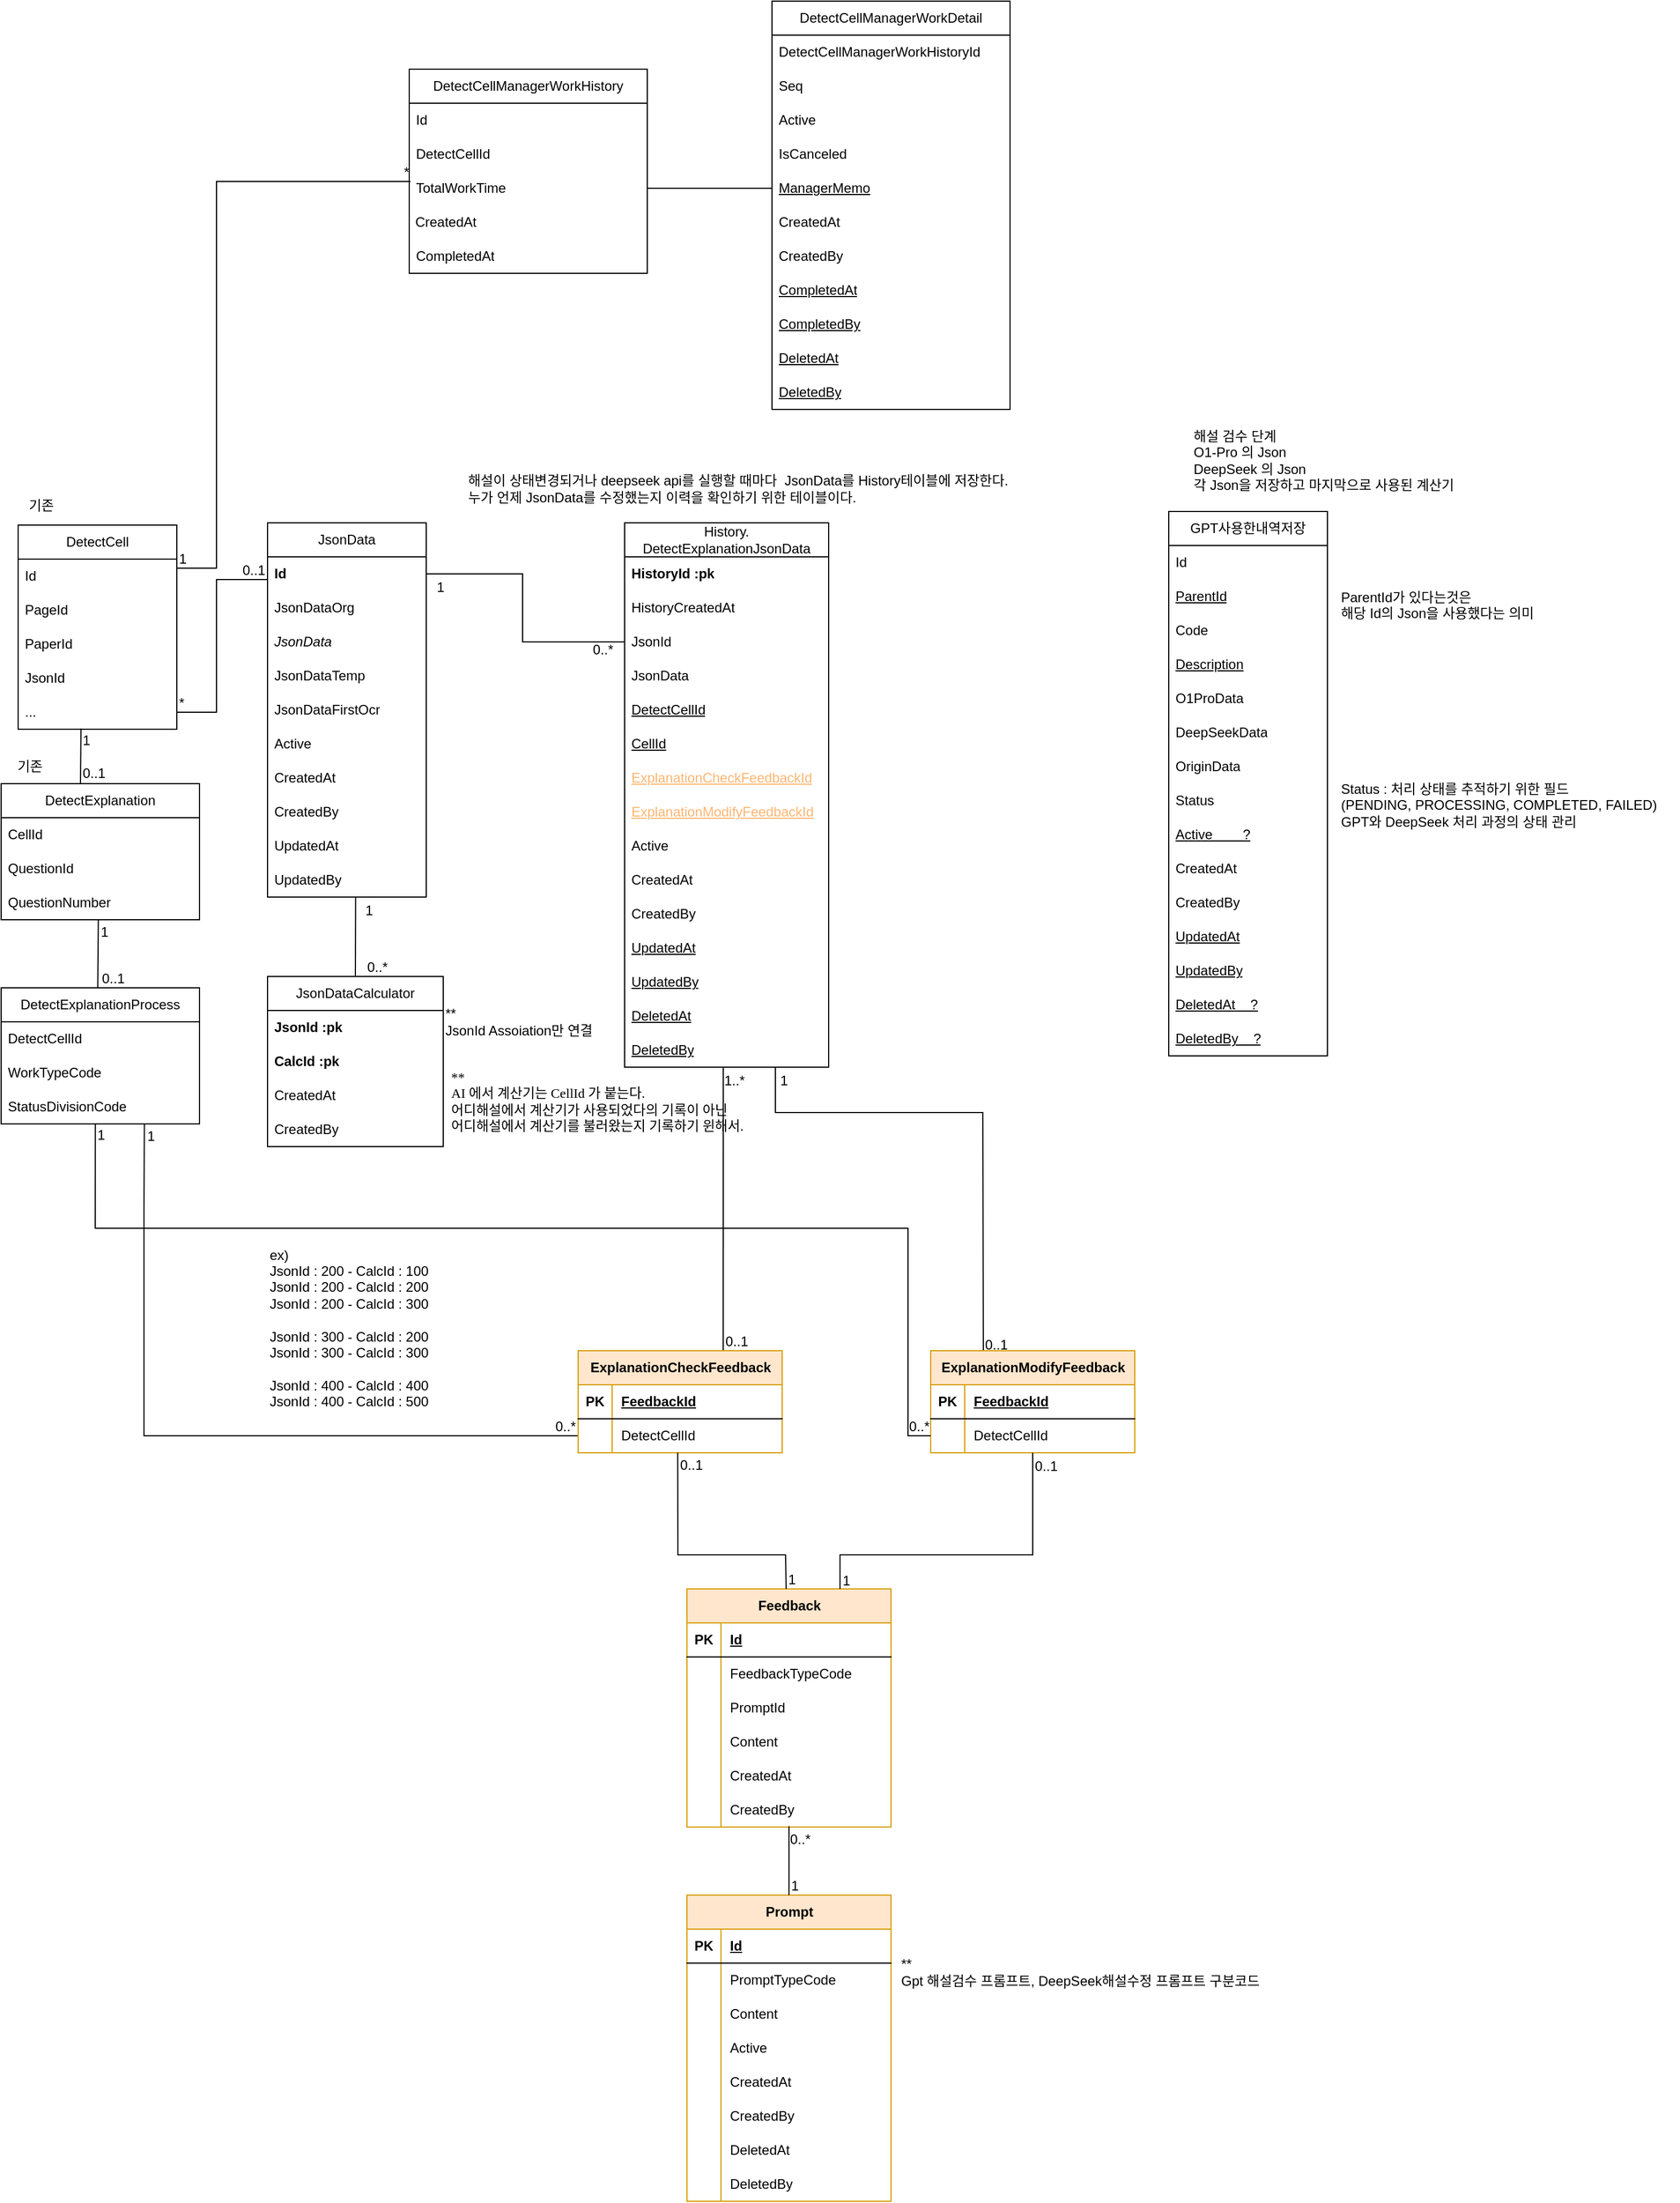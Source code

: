 <mxfile version="26.0.5">
  <diagram name="Page-1" id="8ExhmpCg927PDpTvLc6Y">
    <mxGraphModel dx="1687" dy="868" grid="1" gridSize="10" guides="1" tooltips="1" connect="1" arrows="1" fold="1" page="1" pageScale="1" pageWidth="827" pageHeight="1169" math="0" shadow="0">
      <root>
        <mxCell id="0" />
        <mxCell id="1" parent="0" />
        <mxCell id="hrNUVrTE9fRdQelHQE82-1" value="JsonDataCalculator" style="swimlane;fontStyle=0;childLayout=stackLayout;horizontal=1;startSize=30;horizontalStack=0;resizeParent=1;resizeParentMax=0;resizeLast=0;collapsible=1;marginBottom=0;whiteSpace=wrap;html=1;" parent="1" vertex="1">
          <mxGeometry x="285" y="900" width="155" height="150" as="geometry" />
        </mxCell>
        <mxCell id="hrNUVrTE9fRdQelHQE82-2" value="&lt;b&gt;JsonId :pk&lt;/b&gt;" style="text;strokeColor=none;fillColor=none;align=left;verticalAlign=middle;spacingLeft=4;spacingRight=4;overflow=hidden;points=[[0,0.5],[1,0.5]];portConstraint=eastwest;rotatable=0;whiteSpace=wrap;html=1;" parent="hrNUVrTE9fRdQelHQE82-1" vertex="1">
          <mxGeometry y="30" width="155" height="30" as="geometry" />
        </mxCell>
        <mxCell id="hrNUVrTE9fRdQelHQE82-3" value="&lt;b&gt;CalcId :pk&lt;/b&gt;" style="text;strokeColor=none;fillColor=none;align=left;verticalAlign=middle;spacingLeft=4;spacingRight=4;overflow=hidden;points=[[0,0.5],[1,0.5]];portConstraint=eastwest;rotatable=0;whiteSpace=wrap;html=1;" parent="hrNUVrTE9fRdQelHQE82-1" vertex="1">
          <mxGeometry y="60" width="155" height="30" as="geometry" />
        </mxCell>
        <mxCell id="hrNUVrTE9fRdQelHQE82-4" value="CreatedAt" style="text;strokeColor=none;fillColor=none;align=left;verticalAlign=middle;spacingLeft=4;spacingRight=4;overflow=hidden;points=[[0,0.5],[1,0.5]];portConstraint=eastwest;rotatable=0;whiteSpace=wrap;html=1;" parent="hrNUVrTE9fRdQelHQE82-1" vertex="1">
          <mxGeometry y="90" width="155" height="30" as="geometry" />
        </mxCell>
        <mxCell id="hrNUVrTE9fRdQelHQE82-5" value="CreatedBy" style="text;strokeColor=none;fillColor=none;align=left;verticalAlign=middle;spacingLeft=4;spacingRight=4;overflow=hidden;points=[[0,0.5],[1,0.5]];portConstraint=eastwest;rotatable=0;whiteSpace=wrap;html=1;" parent="hrNUVrTE9fRdQelHQE82-1" vertex="1">
          <mxGeometry y="120" width="155" height="30" as="geometry" />
        </mxCell>
        <mxCell id="hrNUVrTE9fRdQelHQE82-6" value="JsonData" style="swimlane;fontStyle=0;childLayout=stackLayout;horizontal=1;startSize=30;horizontalStack=0;resizeParent=1;resizeParentMax=0;resizeLast=0;collapsible=1;marginBottom=0;whiteSpace=wrap;html=1;" parent="1" vertex="1">
          <mxGeometry x="285" y="500" width="140" height="330" as="geometry" />
        </mxCell>
        <mxCell id="hrNUVrTE9fRdQelHQE82-7" value="&lt;b&gt;Id&lt;/b&gt;" style="text;strokeColor=none;fillColor=none;align=left;verticalAlign=middle;spacingLeft=4;spacingRight=4;overflow=hidden;points=[[0,0.5],[1,0.5]];portConstraint=eastwest;rotatable=0;whiteSpace=wrap;html=1;" parent="hrNUVrTE9fRdQelHQE82-6" vertex="1">
          <mxGeometry y="30" width="140" height="30" as="geometry" />
        </mxCell>
        <mxCell id="hrNUVrTE9fRdQelHQE82-8" value="JsonDataOrg" style="text;strokeColor=none;fillColor=none;align=left;verticalAlign=middle;spacingLeft=4;spacingRight=4;overflow=hidden;points=[[0,0.5],[1,0.5]];portConstraint=eastwest;rotatable=0;whiteSpace=wrap;html=1;" parent="hrNUVrTE9fRdQelHQE82-6" vertex="1">
          <mxGeometry y="60" width="140" height="30" as="geometry" />
        </mxCell>
        <mxCell id="hrNUVrTE9fRdQelHQE82-9" value="&lt;i style=&quot;&quot;&gt;JsonData&lt;/i&gt;" style="text;strokeColor=none;fillColor=none;align=left;verticalAlign=middle;spacingLeft=4;spacingRight=4;overflow=hidden;points=[[0,0.5],[1,0.5]];portConstraint=eastwest;rotatable=0;whiteSpace=wrap;html=1;" parent="hrNUVrTE9fRdQelHQE82-6" vertex="1">
          <mxGeometry y="90" width="140" height="30" as="geometry" />
        </mxCell>
        <mxCell id="hrNUVrTE9fRdQelHQE82-10" value="JsonDataTemp" style="text;strokeColor=none;fillColor=none;align=left;verticalAlign=middle;spacingLeft=4;spacingRight=4;overflow=hidden;points=[[0,0.5],[1,0.5]];portConstraint=eastwest;rotatable=0;whiteSpace=wrap;html=1;" parent="hrNUVrTE9fRdQelHQE82-6" vertex="1">
          <mxGeometry y="120" width="140" height="30" as="geometry" />
        </mxCell>
        <mxCell id="hrNUVrTE9fRdQelHQE82-11" value="JsonDataFirstOcr" style="text;strokeColor=none;fillColor=none;align=left;verticalAlign=middle;spacingLeft=4;spacingRight=4;overflow=hidden;points=[[0,0.5],[1,0.5]];portConstraint=eastwest;rotatable=0;whiteSpace=wrap;html=1;" parent="hrNUVrTE9fRdQelHQE82-6" vertex="1">
          <mxGeometry y="150" width="140" height="30" as="geometry" />
        </mxCell>
        <mxCell id="hrNUVrTE9fRdQelHQE82-12" value="Active" style="text;strokeColor=none;fillColor=none;align=left;verticalAlign=middle;spacingLeft=4;spacingRight=4;overflow=hidden;points=[[0,0.5],[1,0.5]];portConstraint=eastwest;rotatable=0;whiteSpace=wrap;html=1;" parent="hrNUVrTE9fRdQelHQE82-6" vertex="1">
          <mxGeometry y="180" width="140" height="30" as="geometry" />
        </mxCell>
        <mxCell id="hrNUVrTE9fRdQelHQE82-13" value="CreatedAt" style="text;strokeColor=none;fillColor=none;align=left;verticalAlign=middle;spacingLeft=4;spacingRight=4;overflow=hidden;points=[[0,0.5],[1,0.5]];portConstraint=eastwest;rotatable=0;whiteSpace=wrap;html=1;" parent="hrNUVrTE9fRdQelHQE82-6" vertex="1">
          <mxGeometry y="210" width="140" height="30" as="geometry" />
        </mxCell>
        <mxCell id="hrNUVrTE9fRdQelHQE82-14" value="CreatedBy" style="text;strokeColor=none;fillColor=none;align=left;verticalAlign=middle;spacingLeft=4;spacingRight=4;overflow=hidden;points=[[0,0.5],[1,0.5]];portConstraint=eastwest;rotatable=0;whiteSpace=wrap;html=1;" parent="hrNUVrTE9fRdQelHQE82-6" vertex="1">
          <mxGeometry y="240" width="140" height="30" as="geometry" />
        </mxCell>
        <mxCell id="hrNUVrTE9fRdQelHQE82-15" value="UpdatedAt" style="text;strokeColor=none;fillColor=none;align=left;verticalAlign=middle;spacingLeft=4;spacingRight=4;overflow=hidden;points=[[0,0.5],[1,0.5]];portConstraint=eastwest;rotatable=0;whiteSpace=wrap;html=1;" parent="hrNUVrTE9fRdQelHQE82-6" vertex="1">
          <mxGeometry y="270" width="140" height="30" as="geometry" />
        </mxCell>
        <mxCell id="hrNUVrTE9fRdQelHQE82-16" value="UpdatedBy" style="text;strokeColor=none;fillColor=none;align=left;verticalAlign=middle;spacingLeft=4;spacingRight=4;overflow=hidden;points=[[0,0.5],[1,0.5]];portConstraint=eastwest;rotatable=0;whiteSpace=wrap;html=1;" parent="hrNUVrTE9fRdQelHQE82-6" vertex="1">
          <mxGeometry y="300" width="140" height="30" as="geometry" />
        </mxCell>
        <mxCell id="hrNUVrTE9fRdQelHQE82-17" value="DetectCell" style="swimlane;fontStyle=0;childLayout=stackLayout;horizontal=1;startSize=30;horizontalStack=0;resizeParent=1;resizeParentMax=0;resizeLast=0;collapsible=1;marginBottom=0;whiteSpace=wrap;html=1;" parent="1" vertex="1">
          <mxGeometry x="65" y="502" width="140" height="180" as="geometry" />
        </mxCell>
        <mxCell id="hrNUVrTE9fRdQelHQE82-18" value="Id" style="text;strokeColor=none;fillColor=none;align=left;verticalAlign=middle;spacingLeft=4;spacingRight=4;overflow=hidden;points=[[0,0.5],[1,0.5]];portConstraint=eastwest;rotatable=0;whiteSpace=wrap;html=1;" parent="hrNUVrTE9fRdQelHQE82-17" vertex="1">
          <mxGeometry y="30" width="140" height="30" as="geometry" />
        </mxCell>
        <mxCell id="hrNUVrTE9fRdQelHQE82-19" value="PageId" style="text;strokeColor=none;fillColor=none;align=left;verticalAlign=middle;spacingLeft=4;spacingRight=4;overflow=hidden;points=[[0,0.5],[1,0.5]];portConstraint=eastwest;rotatable=0;whiteSpace=wrap;html=1;" parent="hrNUVrTE9fRdQelHQE82-17" vertex="1">
          <mxGeometry y="60" width="140" height="30" as="geometry" />
        </mxCell>
        <mxCell id="hrNUVrTE9fRdQelHQE82-20" value="PaperId" style="text;strokeColor=none;fillColor=none;align=left;verticalAlign=middle;spacingLeft=4;spacingRight=4;overflow=hidden;points=[[0,0.5],[1,0.5]];portConstraint=eastwest;rotatable=0;whiteSpace=wrap;html=1;" parent="hrNUVrTE9fRdQelHQE82-17" vertex="1">
          <mxGeometry y="90" width="140" height="30" as="geometry" />
        </mxCell>
        <mxCell id="hrNUVrTE9fRdQelHQE82-21" value="JsonId" style="text;strokeColor=none;fillColor=none;align=left;verticalAlign=middle;spacingLeft=4;spacingRight=4;overflow=hidden;points=[[0,0.5],[1,0.5]];portConstraint=eastwest;rotatable=0;whiteSpace=wrap;html=1;" parent="hrNUVrTE9fRdQelHQE82-17" vertex="1">
          <mxGeometry y="120" width="140" height="30" as="geometry" />
        </mxCell>
        <mxCell id="hrNUVrTE9fRdQelHQE82-22" value="..." style="text;strokeColor=none;fillColor=none;align=left;verticalAlign=middle;spacingLeft=4;spacingRight=4;overflow=hidden;points=[[0,0.5],[1,0.5]];portConstraint=eastwest;rotatable=0;whiteSpace=wrap;html=1;" parent="hrNUVrTE9fRdQelHQE82-17" vertex="1">
          <mxGeometry y="150" width="140" height="30" as="geometry" />
        </mxCell>
        <mxCell id="hrNUVrTE9fRdQelHQE82-23" value="History.&lt;div&gt;DetectExplanationJsonData&lt;/div&gt;" style="swimlane;fontStyle=0;childLayout=stackLayout;horizontal=1;startSize=30;horizontalStack=0;resizeParent=1;resizeParentMax=0;resizeLast=0;collapsible=1;marginBottom=0;whiteSpace=wrap;html=1;" parent="1" vertex="1">
          <mxGeometry x="600" y="500" width="180" height="480" as="geometry" />
        </mxCell>
        <mxCell id="hrNUVrTE9fRdQelHQE82-24" value="&lt;b&gt;HistoryId :pk&lt;/b&gt;" style="text;strokeColor=none;fillColor=none;align=left;verticalAlign=middle;spacingLeft=4;spacingRight=4;overflow=hidden;points=[[0,0.5],[1,0.5]];portConstraint=eastwest;rotatable=0;whiteSpace=wrap;html=1;" parent="hrNUVrTE9fRdQelHQE82-23" vertex="1">
          <mxGeometry y="30" width="180" height="30" as="geometry" />
        </mxCell>
        <mxCell id="hrNUVrTE9fRdQelHQE82-25" value="HistoryCreatedAt" style="text;strokeColor=none;fillColor=none;align=left;verticalAlign=middle;spacingLeft=4;spacingRight=4;overflow=hidden;points=[[0,0.5],[1,0.5]];portConstraint=eastwest;rotatable=0;whiteSpace=wrap;html=1;" parent="hrNUVrTE9fRdQelHQE82-23" vertex="1">
          <mxGeometry y="60" width="180" height="30" as="geometry" />
        </mxCell>
        <mxCell id="hrNUVrTE9fRdQelHQE82-26" value="JsonId" style="text;strokeColor=none;fillColor=none;align=left;verticalAlign=middle;spacingLeft=4;spacingRight=4;overflow=hidden;points=[[0,0.5],[1,0.5]];portConstraint=eastwest;rotatable=0;whiteSpace=wrap;html=1;" parent="hrNUVrTE9fRdQelHQE82-23" vertex="1">
          <mxGeometry y="90" width="180" height="30" as="geometry" />
        </mxCell>
        <mxCell id="hrNUVrTE9fRdQelHQE82-27" value="JsonData" style="text;strokeColor=none;fillColor=none;align=left;verticalAlign=middle;spacingLeft=4;spacingRight=4;overflow=hidden;points=[[0,0.5],[1,0.5]];portConstraint=eastwest;rotatable=0;whiteSpace=wrap;html=1;" parent="hrNUVrTE9fRdQelHQE82-23" vertex="1">
          <mxGeometry y="120" width="180" height="30" as="geometry" />
        </mxCell>
        <mxCell id="hrNUVrTE9fRdQelHQE82-28" value="&lt;u&gt;DetectCellId&lt;/u&gt;" style="text;strokeColor=none;fillColor=none;align=left;verticalAlign=middle;spacingLeft=4;spacingRight=4;overflow=hidden;points=[[0,0.5],[1,0.5]];portConstraint=eastwest;rotatable=0;whiteSpace=wrap;html=1;" parent="hrNUVrTE9fRdQelHQE82-23" vertex="1">
          <mxGeometry y="150" width="180" height="30" as="geometry" />
        </mxCell>
        <mxCell id="hrNUVrTE9fRdQelHQE82-29" value="&lt;u&gt;CellId&lt;/u&gt;" style="text;strokeColor=none;fillColor=none;align=left;verticalAlign=middle;spacingLeft=4;spacingRight=4;overflow=hidden;points=[[0,0.5],[1,0.5]];portConstraint=eastwest;rotatable=0;whiteSpace=wrap;html=1;" parent="hrNUVrTE9fRdQelHQE82-23" vertex="1">
          <mxGeometry y="180" width="180" height="30" as="geometry" />
        </mxCell>
        <mxCell id="MJ1F8D6_9bzYpB59ZzlJ-26" value="&lt;span style=&quot;text-align: center; text-wrap-mode: nowrap;&quot;&gt;&lt;font style=&quot;color: rgb(255, 181, 112);&quot;&gt;&lt;u&gt;ExplanationCheckFeedbackId&lt;/u&gt;&lt;/font&gt;&lt;/span&gt;" style="text;strokeColor=none;fillColor=none;align=left;verticalAlign=middle;spacingLeft=4;spacingRight=4;overflow=hidden;points=[[0,0.5],[1,0.5]];portConstraint=eastwest;rotatable=0;whiteSpace=wrap;html=1;" vertex="1" parent="hrNUVrTE9fRdQelHQE82-23">
          <mxGeometry y="210" width="180" height="30" as="geometry" />
        </mxCell>
        <mxCell id="MJ1F8D6_9bzYpB59ZzlJ-30" value="&lt;span style=&quot;text-align: center; text-wrap-mode: nowrap;&quot;&gt;&lt;font style=&quot;color: rgb(255, 181, 112);&quot;&gt;&lt;u style=&quot;&quot;&gt;ExplanationModifyFeedbackId&lt;/u&gt;&lt;/font&gt;&lt;/span&gt;" style="text;strokeColor=none;fillColor=none;align=left;verticalAlign=middle;spacingLeft=4;spacingRight=4;overflow=hidden;points=[[0,0.5],[1,0.5]];portConstraint=eastwest;rotatable=0;whiteSpace=wrap;html=1;" vertex="1" parent="hrNUVrTE9fRdQelHQE82-23">
          <mxGeometry y="240" width="180" height="30" as="geometry" />
        </mxCell>
        <mxCell id="hrNUVrTE9fRdQelHQE82-30" value="Active" style="text;strokeColor=none;fillColor=none;align=left;verticalAlign=middle;spacingLeft=4;spacingRight=4;overflow=hidden;points=[[0,0.5],[1,0.5]];portConstraint=eastwest;rotatable=0;whiteSpace=wrap;html=1;" parent="hrNUVrTE9fRdQelHQE82-23" vertex="1">
          <mxGeometry y="270" width="180" height="30" as="geometry" />
        </mxCell>
        <mxCell id="hrNUVrTE9fRdQelHQE82-31" value="CreatedAt" style="text;strokeColor=none;fillColor=none;align=left;verticalAlign=middle;spacingLeft=4;spacingRight=4;overflow=hidden;points=[[0,0.5],[1,0.5]];portConstraint=eastwest;rotatable=0;whiteSpace=wrap;html=1;" parent="hrNUVrTE9fRdQelHQE82-23" vertex="1">
          <mxGeometry y="300" width="180" height="30" as="geometry" />
        </mxCell>
        <mxCell id="hrNUVrTE9fRdQelHQE82-32" value="CreatedBy" style="text;strokeColor=none;fillColor=none;align=left;verticalAlign=middle;spacingLeft=4;spacingRight=4;overflow=hidden;points=[[0,0.5],[1,0.5]];portConstraint=eastwest;rotatable=0;whiteSpace=wrap;html=1;" parent="hrNUVrTE9fRdQelHQE82-23" vertex="1">
          <mxGeometry y="330" width="180" height="30" as="geometry" />
        </mxCell>
        <mxCell id="hrNUVrTE9fRdQelHQE82-33" value="&lt;u&gt;UpdatedAt&lt;/u&gt;" style="text;strokeColor=none;fillColor=none;align=left;verticalAlign=middle;spacingLeft=4;spacingRight=4;overflow=hidden;points=[[0,0.5],[1,0.5]];portConstraint=eastwest;rotatable=0;whiteSpace=wrap;html=1;" parent="hrNUVrTE9fRdQelHQE82-23" vertex="1">
          <mxGeometry y="360" width="180" height="30" as="geometry" />
        </mxCell>
        <mxCell id="hrNUVrTE9fRdQelHQE82-34" value="&lt;u&gt;UpdatedBy&lt;/u&gt;" style="text;strokeColor=none;fillColor=none;align=left;verticalAlign=middle;spacingLeft=4;spacingRight=4;overflow=hidden;points=[[0,0.5],[1,0.5]];portConstraint=eastwest;rotatable=0;whiteSpace=wrap;html=1;" parent="hrNUVrTE9fRdQelHQE82-23" vertex="1">
          <mxGeometry y="390" width="180" height="30" as="geometry" />
        </mxCell>
        <mxCell id="hrNUVrTE9fRdQelHQE82-35" value="&lt;u&gt;DeletedAt&lt;/u&gt;" style="text;strokeColor=none;fillColor=none;align=left;verticalAlign=middle;spacingLeft=4;spacingRight=4;overflow=hidden;points=[[0,0.5],[1,0.5]];portConstraint=eastwest;rotatable=0;whiteSpace=wrap;html=1;" parent="hrNUVrTE9fRdQelHQE82-23" vertex="1">
          <mxGeometry y="420" width="180" height="30" as="geometry" />
        </mxCell>
        <mxCell id="hrNUVrTE9fRdQelHQE82-36" value="&lt;u&gt;DeletedBy&lt;/u&gt;" style="text;strokeColor=none;fillColor=none;align=left;verticalAlign=middle;spacingLeft=4;spacingRight=4;overflow=hidden;points=[[0,0.5],[1,0.5]];portConstraint=eastwest;rotatable=0;whiteSpace=wrap;html=1;" parent="hrNUVrTE9fRdQelHQE82-23" vertex="1">
          <mxGeometry y="450" width="180" height="30" as="geometry" />
        </mxCell>
        <mxCell id="hrNUVrTE9fRdQelHQE82-37" value="기존" style="text;html=1;align=center;verticalAlign=middle;resizable=0;points=[];autosize=1;strokeColor=none;fillColor=none;" parent="1" vertex="1">
          <mxGeometry x="60" y="470" width="50" height="30" as="geometry" />
        </mxCell>
        <mxCell id="hrNUVrTE9fRdQelHQE82-39" value="해설이 상태변경되거나 deepseek api를 실행할 때마다&amp;nbsp; JsonData를 History테이블에 저장한다.&lt;br&gt;누가 언제 JsonData를 수정했는지 이력을 확인하기 위한 테이블이다." style="text;html=1;align=left;verticalAlign=middle;resizable=0;points=[];autosize=1;strokeColor=none;fillColor=none;" parent="1" vertex="1">
          <mxGeometry x="460" y="450" width="520" height="40" as="geometry" />
        </mxCell>
        <mxCell id="hrNUVrTE9fRdQelHQE82-41" value="&lt;div&gt;&lt;div&gt;ex)&lt;/div&gt;&lt;div&gt;JsonId : 200 - CalcId : 100&lt;/div&gt;&lt;div&gt;JsonId : 200 - CalcId : 200&lt;/div&gt;&lt;div&gt;JsonId : 200 - CalcId : 300&lt;/div&gt;&lt;div&gt;&amp;nbsp; &amp;nbsp; &amp;nbsp; &amp;nbsp; &amp;nbsp;&lt;/div&gt;&lt;div&gt;JsonId : 300 - CalcId : 200&lt;/div&gt;&lt;div&gt;JsonId : 300 - CalcId : 300&lt;/div&gt;&lt;div&gt;&amp;nbsp; &amp;nbsp; &amp;nbsp;&lt;/div&gt;&lt;div&gt;JsonId : 400 - CalcId : 400&lt;/div&gt;&lt;div&gt;JsonId : 400 - CalcId : 500&lt;/div&gt;&lt;/div&gt;" style="text;html=1;align=left;verticalAlign=middle;resizable=0;points=[];autosize=1;strokeColor=none;fillColor=none;" parent="1" vertex="1">
          <mxGeometry x="285" y="1130" width="160" height="160" as="geometry" />
        </mxCell>
        <mxCell id="hrNUVrTE9fRdQelHQE82-42" value="&lt;font face=&quot;눈누&quot;&gt;**&lt;/font&gt;&lt;div&gt;&lt;font face=&quot;눈누&quot;&gt;AI 에서 계산기는&amp;nbsp;&lt;span style=&quot;background-color: transparent; color: light-dark(rgb(0, 0, 0), rgb(255, 255, 255));&quot;&gt;CellId 가 붙는다.&lt;/span&gt;&lt;/font&gt;&lt;div&gt;&lt;font face=&quot;눈누&quot;&gt;어디해설에서 계산기가 사용되었다의 기록이 아닌&lt;/font&gt;&lt;/div&gt;&lt;div&gt;&lt;font face=&quot;눈누&quot;&gt;어디해설에서 계산기를 불러왔는지 기록하기 윈해서.&lt;/font&gt;&lt;/div&gt;&lt;/div&gt;" style="text;html=1;align=left;verticalAlign=middle;resizable=0;points=[];autosize=1;strokeColor=none;fillColor=none;" parent="1" vertex="1">
          <mxGeometry x="445" y="970" width="310" height="80" as="geometry" />
        </mxCell>
        <mxCell id="hrNUVrTE9fRdQelHQE82-43" value="DetectExplanationProcess" style="swimlane;fontStyle=0;childLayout=stackLayout;horizontal=1;startSize=30;horizontalStack=0;resizeParent=1;resizeParentMax=0;resizeLast=0;collapsible=1;marginBottom=0;whiteSpace=wrap;html=1;" parent="1" vertex="1">
          <mxGeometry x="50" y="910" width="175" height="120" as="geometry" />
        </mxCell>
        <mxCell id="hrNUVrTE9fRdQelHQE82-44" value="DetectCellId" style="text;strokeColor=none;fillColor=none;align=left;verticalAlign=middle;spacingLeft=4;spacingRight=4;overflow=hidden;points=[[0,0.5],[1,0.5]];portConstraint=eastwest;rotatable=0;whiteSpace=wrap;html=1;" parent="hrNUVrTE9fRdQelHQE82-43" vertex="1">
          <mxGeometry y="30" width="175" height="30" as="geometry" />
        </mxCell>
        <mxCell id="hrNUVrTE9fRdQelHQE82-45" value="WorkTypeCode" style="text;strokeColor=none;fillColor=none;align=left;verticalAlign=middle;spacingLeft=4;spacingRight=4;overflow=hidden;points=[[0,0.5],[1,0.5]];portConstraint=eastwest;rotatable=0;whiteSpace=wrap;html=1;" parent="hrNUVrTE9fRdQelHQE82-43" vertex="1">
          <mxGeometry y="60" width="175" height="30" as="geometry" />
        </mxCell>
        <mxCell id="hrNUVrTE9fRdQelHQE82-46" value="StatusDivisionCode" style="text;strokeColor=none;fillColor=none;align=left;verticalAlign=middle;spacingLeft=4;spacingRight=4;overflow=hidden;points=[[0,0.5],[1,0.5]];portConstraint=eastwest;rotatable=0;whiteSpace=wrap;html=1;" parent="hrNUVrTE9fRdQelHQE82-43" vertex="1">
          <mxGeometry y="90" width="175" height="30" as="geometry" />
        </mxCell>
        <mxCell id="hrNUVrTE9fRdQelHQE82-47" value="DetectExplanation" style="swimlane;fontStyle=0;childLayout=stackLayout;horizontal=1;startSize=30;horizontalStack=0;resizeParent=1;resizeParentMax=0;resizeLast=0;collapsible=1;marginBottom=0;whiteSpace=wrap;html=1;" parent="1" vertex="1">
          <mxGeometry x="50" y="730" width="175" height="120" as="geometry" />
        </mxCell>
        <mxCell id="hrNUVrTE9fRdQelHQE82-48" value="CellId" style="text;strokeColor=none;fillColor=none;align=left;verticalAlign=middle;spacingLeft=4;spacingRight=4;overflow=hidden;points=[[0,0.5],[1,0.5]];portConstraint=eastwest;rotatable=0;whiteSpace=wrap;html=1;" parent="hrNUVrTE9fRdQelHQE82-47" vertex="1">
          <mxGeometry y="30" width="175" height="30" as="geometry" />
        </mxCell>
        <mxCell id="hrNUVrTE9fRdQelHQE82-49" value="QuestionId" style="text;strokeColor=none;fillColor=none;align=left;verticalAlign=middle;spacingLeft=4;spacingRight=4;overflow=hidden;points=[[0,0.5],[1,0.5]];portConstraint=eastwest;rotatable=0;whiteSpace=wrap;html=1;" parent="hrNUVrTE9fRdQelHQE82-47" vertex="1">
          <mxGeometry y="60" width="175" height="30" as="geometry" />
        </mxCell>
        <mxCell id="hrNUVrTE9fRdQelHQE82-50" value="QuestionNumber" style="text;strokeColor=none;fillColor=none;align=left;verticalAlign=middle;spacingLeft=4;spacingRight=4;overflow=hidden;points=[[0,0.5],[1,0.5]];portConstraint=eastwest;rotatable=0;whiteSpace=wrap;html=1;" parent="hrNUVrTE9fRdQelHQE82-47" vertex="1">
          <mxGeometry y="90" width="175" height="30" as="geometry" />
        </mxCell>
        <mxCell id="hrNUVrTE9fRdQelHQE82-51" value="기존" style="text;html=1;align=center;verticalAlign=middle;resizable=0;points=[];autosize=1;strokeColor=none;fillColor=none;" parent="1" vertex="1">
          <mxGeometry x="50" y="700" width="50" height="30" as="geometry" />
        </mxCell>
        <mxCell id="hrNUVrTE9fRdQelHQE82-52" value="" style="endArrow=none;html=1;rounded=0;exitX=0.396;exitY=0.98;exitDx=0;exitDy=0;exitPerimeter=0;" parent="1" source="hrNUVrTE9fRdQelHQE82-22" edge="1">
          <mxGeometry relative="1" as="geometry">
            <mxPoint x="125" y="652" as="sourcePoint" />
            <mxPoint x="120" y="730" as="targetPoint" />
          </mxGeometry>
        </mxCell>
        <mxCell id="hrNUVrTE9fRdQelHQE82-53" value="1" style="resizable=0;html=1;whiteSpace=wrap;align=left;verticalAlign=bottom;" parent="hrNUVrTE9fRdQelHQE82-52" connectable="0" vertex="1">
          <mxGeometry x="-1" relative="1" as="geometry">
            <mxPoint y="19" as="offset" />
          </mxGeometry>
        </mxCell>
        <mxCell id="hrNUVrTE9fRdQelHQE82-54" value="0..1" style="resizable=0;html=1;whiteSpace=wrap;align=right;verticalAlign=bottom;" parent="hrNUVrTE9fRdQelHQE82-52" connectable="0" vertex="1">
          <mxGeometry x="1" relative="1" as="geometry">
            <mxPoint x="23" as="offset" />
          </mxGeometry>
        </mxCell>
        <mxCell id="hrNUVrTE9fRdQelHQE82-55" value="" style="endArrow=none;html=1;rounded=0;entryX=0.001;entryY=0.667;entryDx=0;entryDy=0;entryPerimeter=0;exitX=1;exitY=0.5;exitDx=0;exitDy=0;" parent="1" source="hrNUVrTE9fRdQelHQE82-22" target="hrNUVrTE9fRdQelHQE82-7" edge="1">
          <mxGeometry relative="1" as="geometry">
            <mxPoint x="205" y="550" as="sourcePoint" />
            <mxPoint x="280" y="550" as="targetPoint" />
            <Array as="points">
              <mxPoint x="240" y="667" />
              <mxPoint x="240" y="550" />
            </Array>
          </mxGeometry>
        </mxCell>
        <mxCell id="hrNUVrTE9fRdQelHQE82-56" value="*" style="resizable=0;html=1;whiteSpace=wrap;align=left;verticalAlign=bottom;" parent="hrNUVrTE9fRdQelHQE82-55" connectable="0" vertex="1">
          <mxGeometry x="-1" relative="1" as="geometry" />
        </mxCell>
        <mxCell id="hrNUVrTE9fRdQelHQE82-57" value="0..1" style="resizable=0;html=1;whiteSpace=wrap;align=right;verticalAlign=bottom;" parent="hrNUVrTE9fRdQelHQE82-55" connectable="0" vertex="1">
          <mxGeometry x="1" relative="1" as="geometry" />
        </mxCell>
        <mxCell id="hrNUVrTE9fRdQelHQE82-58" value="" style="endArrow=none;html=1;rounded=0;exitX=0.49;exitY=0.996;exitDx=0;exitDy=0;exitPerimeter=0;entryX=0.487;entryY=0.004;entryDx=0;entryDy=0;entryPerimeter=0;" parent="1" source="hrNUVrTE9fRdQelHQE82-50" target="hrNUVrTE9fRdQelHQE82-43" edge="1">
          <mxGeometry relative="1" as="geometry">
            <mxPoint x="80" y="879.76" as="sourcePoint" />
            <mxPoint x="180" y="880" as="targetPoint" />
          </mxGeometry>
        </mxCell>
        <mxCell id="hrNUVrTE9fRdQelHQE82-59" value="1" style="resizable=0;html=1;whiteSpace=wrap;align=left;verticalAlign=bottom;" parent="hrNUVrTE9fRdQelHQE82-58" connectable="0" vertex="1">
          <mxGeometry x="-1" relative="1" as="geometry">
            <mxPoint y="20" as="offset" />
          </mxGeometry>
        </mxCell>
        <mxCell id="hrNUVrTE9fRdQelHQE82-60" value="0..1" style="resizable=0;html=1;whiteSpace=wrap;align=right;verticalAlign=bottom;" parent="hrNUVrTE9fRdQelHQE82-58" connectable="0" vertex="1">
          <mxGeometry x="1" relative="1" as="geometry">
            <mxPoint x="25" as="offset" />
          </mxGeometry>
        </mxCell>
        <mxCell id="hrNUVrTE9fRdQelHQE82-61" value="DetectCellManagerWorkHistory" style="swimlane;fontStyle=0;childLayout=stackLayout;horizontal=1;startSize=30;horizontalStack=0;resizeParent=1;resizeParentMax=0;resizeLast=0;collapsible=1;marginBottom=0;whiteSpace=wrap;html=1;" parent="1" vertex="1">
          <mxGeometry x="410" y="100" width="210" height="180" as="geometry" />
        </mxCell>
        <mxCell id="hrNUVrTE9fRdQelHQE82-62" value="Id" style="text;strokeColor=none;fillColor=none;align=left;verticalAlign=middle;spacingLeft=4;spacingRight=4;overflow=hidden;points=[[0,0.5],[1,0.5]];portConstraint=eastwest;rotatable=0;whiteSpace=wrap;html=1;" parent="hrNUVrTE9fRdQelHQE82-61" vertex="1">
          <mxGeometry y="30" width="210" height="30" as="geometry" />
        </mxCell>
        <mxCell id="hrNUVrTE9fRdQelHQE82-63" value="DetectCellId" style="text;strokeColor=none;fillColor=none;align=left;verticalAlign=middle;spacingLeft=4;spacingRight=4;overflow=hidden;points=[[0,0.5],[1,0.5]];portConstraint=eastwest;rotatable=0;whiteSpace=wrap;html=1;" parent="hrNUVrTE9fRdQelHQE82-61" vertex="1">
          <mxGeometry y="60" width="210" height="30" as="geometry" />
        </mxCell>
        <mxCell id="hrNUVrTE9fRdQelHQE82-64" value="TotalWorkTime" style="text;strokeColor=none;fillColor=none;align=left;verticalAlign=middle;spacingLeft=4;spacingRight=4;overflow=hidden;points=[[0,0.5],[1,0.5]];portConstraint=eastwest;rotatable=0;whiteSpace=wrap;html=1;" parent="hrNUVrTE9fRdQelHQE82-61" vertex="1">
          <mxGeometry y="90" width="210" height="30" as="geometry" />
        </mxCell>
        <mxCell id="hrNUVrTE9fRdQelHQE82-65" value="&lt;span style=&quot;text-wrap-mode: wrap;&quot;&gt;&amp;nbsp;CreatedAt&lt;/span&gt;" style="text;html=1;align=left;verticalAlign=middle;resizable=0;points=[];autosize=1;strokeColor=none;fillColor=none;" parent="hrNUVrTE9fRdQelHQE82-61" vertex="1">
          <mxGeometry y="120" width="210" height="30" as="geometry" />
        </mxCell>
        <mxCell id="hrNUVrTE9fRdQelHQE82-66" value="CompletedAt" style="text;strokeColor=none;fillColor=none;align=left;verticalAlign=middle;spacingLeft=4;spacingRight=4;overflow=hidden;points=[[0,0.5],[1,0.5]];portConstraint=eastwest;rotatable=0;whiteSpace=wrap;html=1;" parent="hrNUVrTE9fRdQelHQE82-61" vertex="1">
          <mxGeometry y="150" width="210" height="30" as="geometry" />
        </mxCell>
        <mxCell id="hrNUVrTE9fRdQelHQE82-67" value="" style="endArrow=none;html=1;rounded=0;entryX=0.005;entryY=0.3;entryDx=0;entryDy=0;entryPerimeter=0;" parent="1" target="hrNUVrTE9fRdQelHQE82-64" edge="1">
          <mxGeometry relative="1" as="geometry">
            <mxPoint x="205" y="540" as="sourcePoint" />
            <mxPoint x="410" y="379.71" as="targetPoint" />
            <Array as="points">
              <mxPoint x="240" y="540" />
              <mxPoint x="240" y="380" />
              <mxPoint x="240" y="199" />
            </Array>
          </mxGeometry>
        </mxCell>
        <mxCell id="hrNUVrTE9fRdQelHQE82-68" value="1" style="resizable=0;html=1;whiteSpace=wrap;align=left;verticalAlign=bottom;" parent="hrNUVrTE9fRdQelHQE82-67" connectable="0" vertex="1">
          <mxGeometry x="-1" relative="1" as="geometry" />
        </mxCell>
        <mxCell id="hrNUVrTE9fRdQelHQE82-69" value="*" style="resizable=0;html=1;whiteSpace=wrap;align=right;verticalAlign=bottom;" parent="hrNUVrTE9fRdQelHQE82-67" connectable="0" vertex="1">
          <mxGeometry x="1" relative="1" as="geometry" />
        </mxCell>
        <mxCell id="hrNUVrTE9fRdQelHQE82-70" value="DetectCellManagerWorkDetail" style="swimlane;fontStyle=0;childLayout=stackLayout;horizontal=1;startSize=30;horizontalStack=0;resizeParent=1;resizeParentMax=0;resizeLast=0;collapsible=1;marginBottom=0;whiteSpace=wrap;html=1;" parent="1" vertex="1">
          <mxGeometry x="730" y="40" width="210" height="360" as="geometry" />
        </mxCell>
        <mxCell id="hrNUVrTE9fRdQelHQE82-71" value="&lt;span style=&quot;text-align: center;&quot;&gt;DetectCellManagerWorkHistoryId&lt;/span&gt;" style="text;strokeColor=none;fillColor=none;align=left;verticalAlign=middle;spacingLeft=4;spacingRight=4;overflow=hidden;points=[[0,0.5],[1,0.5]];portConstraint=eastwest;rotatable=0;whiteSpace=wrap;html=1;" parent="hrNUVrTE9fRdQelHQE82-70" vertex="1">
          <mxGeometry y="30" width="210" height="30" as="geometry" />
        </mxCell>
        <mxCell id="hrNUVrTE9fRdQelHQE82-72" value="Seq" style="text;strokeColor=none;fillColor=none;align=left;verticalAlign=middle;spacingLeft=4;spacingRight=4;overflow=hidden;points=[[0,0.5],[1,0.5]];portConstraint=eastwest;rotatable=0;whiteSpace=wrap;html=1;" parent="hrNUVrTE9fRdQelHQE82-70" vertex="1">
          <mxGeometry y="60" width="210" height="30" as="geometry" />
        </mxCell>
        <mxCell id="hrNUVrTE9fRdQelHQE82-73" value="Active" style="text;strokeColor=none;fillColor=none;align=left;verticalAlign=middle;spacingLeft=4;spacingRight=4;overflow=hidden;points=[[0,0.5],[1,0.5]];portConstraint=eastwest;rotatable=0;whiteSpace=wrap;html=1;" parent="hrNUVrTE9fRdQelHQE82-70" vertex="1">
          <mxGeometry y="90" width="210" height="30" as="geometry" />
        </mxCell>
        <mxCell id="hrNUVrTE9fRdQelHQE82-74" value="IsCanceled" style="text;strokeColor=none;fillColor=none;align=left;verticalAlign=middle;spacingLeft=4;spacingRight=4;overflow=hidden;points=[[0,0.5],[1,0.5]];portConstraint=eastwest;rotatable=0;whiteSpace=wrap;html=1;" parent="hrNUVrTE9fRdQelHQE82-70" vertex="1">
          <mxGeometry y="120" width="210" height="30" as="geometry" />
        </mxCell>
        <mxCell id="hrNUVrTE9fRdQelHQE82-75" value="&lt;u&gt;ManagerMemo&lt;/u&gt;" style="text;strokeColor=none;fillColor=none;align=left;verticalAlign=middle;spacingLeft=4;spacingRight=4;overflow=hidden;points=[[0,0.5],[1,0.5]];portConstraint=eastwest;rotatable=0;whiteSpace=wrap;html=1;" parent="hrNUVrTE9fRdQelHQE82-70" vertex="1">
          <mxGeometry y="150" width="210" height="30" as="geometry" />
        </mxCell>
        <mxCell id="hrNUVrTE9fRdQelHQE82-76" value="CreatedAt" style="text;strokeColor=none;fillColor=none;align=left;verticalAlign=middle;spacingLeft=4;spacingRight=4;overflow=hidden;points=[[0,0.5],[1,0.5]];portConstraint=eastwest;rotatable=0;whiteSpace=wrap;html=1;" parent="hrNUVrTE9fRdQelHQE82-70" vertex="1">
          <mxGeometry y="180" width="210" height="30" as="geometry" />
        </mxCell>
        <mxCell id="hrNUVrTE9fRdQelHQE82-77" value="CreatedBy" style="text;strokeColor=none;fillColor=none;align=left;verticalAlign=middle;spacingLeft=4;spacingRight=4;overflow=hidden;points=[[0,0.5],[1,0.5]];portConstraint=eastwest;rotatable=0;whiteSpace=wrap;html=1;" parent="hrNUVrTE9fRdQelHQE82-70" vertex="1">
          <mxGeometry y="210" width="210" height="30" as="geometry" />
        </mxCell>
        <mxCell id="hrNUVrTE9fRdQelHQE82-78" value="&lt;u&gt;CompletedAt&lt;/u&gt;" style="text;strokeColor=none;fillColor=none;align=left;verticalAlign=middle;spacingLeft=4;spacingRight=4;overflow=hidden;points=[[0,0.5],[1,0.5]];portConstraint=eastwest;rotatable=0;whiteSpace=wrap;html=1;" parent="hrNUVrTE9fRdQelHQE82-70" vertex="1">
          <mxGeometry y="240" width="210" height="30" as="geometry" />
        </mxCell>
        <mxCell id="hrNUVrTE9fRdQelHQE82-79" value="&lt;u&gt;CompletedBy&lt;/u&gt;" style="text;strokeColor=none;fillColor=none;align=left;verticalAlign=middle;spacingLeft=4;spacingRight=4;overflow=hidden;points=[[0,0.5],[1,0.5]];portConstraint=eastwest;rotatable=0;whiteSpace=wrap;html=1;" parent="hrNUVrTE9fRdQelHQE82-70" vertex="1">
          <mxGeometry y="270" width="210" height="30" as="geometry" />
        </mxCell>
        <mxCell id="hrNUVrTE9fRdQelHQE82-80" value="&lt;u&gt;DeletedAt&lt;/u&gt;" style="text;strokeColor=none;fillColor=none;align=left;verticalAlign=middle;spacingLeft=4;spacingRight=4;overflow=hidden;points=[[0,0.5],[1,0.5]];portConstraint=eastwest;rotatable=0;whiteSpace=wrap;html=1;" parent="hrNUVrTE9fRdQelHQE82-70" vertex="1">
          <mxGeometry y="300" width="210" height="30" as="geometry" />
        </mxCell>
        <mxCell id="hrNUVrTE9fRdQelHQE82-81" value="&lt;u&gt;DeletedBy&lt;/u&gt;" style="text;strokeColor=none;fillColor=none;align=left;verticalAlign=middle;spacingLeft=4;spacingRight=4;overflow=hidden;points=[[0,0.5],[1,0.5]];portConstraint=eastwest;rotatable=0;whiteSpace=wrap;html=1;" parent="hrNUVrTE9fRdQelHQE82-70" vertex="1">
          <mxGeometry y="330" width="210" height="30" as="geometry" />
        </mxCell>
        <mxCell id="hrNUVrTE9fRdQelHQE82-82" value="" style="endArrow=none;html=1;rounded=0;entryX=0;entryY=0.5;entryDx=0;entryDy=0;exitX=1;exitY=0.5;exitDx=0;exitDy=0;" parent="1" source="hrNUVrTE9fRdQelHQE82-64" edge="1">
          <mxGeometry width="50" height="50" relative="1" as="geometry">
            <mxPoint x="620" y="195" as="sourcePoint" />
            <mxPoint x="730" y="205" as="targetPoint" />
          </mxGeometry>
        </mxCell>
        <mxCell id="hrNUVrTE9fRdQelHQE82-83" value="**&lt;div&gt;JsonId Assoiation만 연결&lt;/div&gt;" style="text;html=1;align=left;verticalAlign=middle;resizable=0;points=[];autosize=1;strokeColor=none;fillColor=none;" parent="1" vertex="1">
          <mxGeometry x="440" y="920" width="160" height="40" as="geometry" />
        </mxCell>
        <mxCell id="hrNUVrTE9fRdQelHQE82-84" value="GPT사용한내역저장" style="swimlane;fontStyle=0;childLayout=stackLayout;horizontal=1;startSize=30;horizontalStack=0;resizeParent=1;resizeParentMax=0;resizeLast=0;collapsible=1;marginBottom=0;whiteSpace=wrap;html=1;" parent="1" vertex="1">
          <mxGeometry x="1080" y="490" width="140" height="480" as="geometry" />
        </mxCell>
        <mxCell id="hrNUVrTE9fRdQelHQE82-85" value="Id" style="text;strokeColor=none;fillColor=none;align=left;verticalAlign=middle;spacingLeft=4;spacingRight=4;overflow=hidden;points=[[0,0.5],[1,0.5]];portConstraint=eastwest;rotatable=0;whiteSpace=wrap;html=1;" parent="hrNUVrTE9fRdQelHQE82-84" vertex="1">
          <mxGeometry y="30" width="140" height="30" as="geometry" />
        </mxCell>
        <mxCell id="hrNUVrTE9fRdQelHQE82-86" value="&lt;u&gt;ParentId&lt;/u&gt;" style="text;strokeColor=none;fillColor=none;align=left;verticalAlign=middle;spacingLeft=4;spacingRight=4;overflow=hidden;points=[[0,0.5],[1,0.5]];portConstraint=eastwest;rotatable=0;whiteSpace=wrap;html=1;" parent="hrNUVrTE9fRdQelHQE82-84" vertex="1">
          <mxGeometry y="60" width="140" height="30" as="geometry" />
        </mxCell>
        <mxCell id="hrNUVrTE9fRdQelHQE82-87" value="Code" style="text;strokeColor=none;fillColor=none;align=left;verticalAlign=middle;spacingLeft=4;spacingRight=4;overflow=hidden;points=[[0,0.5],[1,0.5]];portConstraint=eastwest;rotatable=0;whiteSpace=wrap;html=1;" parent="hrNUVrTE9fRdQelHQE82-84" vertex="1">
          <mxGeometry y="90" width="140" height="30" as="geometry" />
        </mxCell>
        <mxCell id="hrNUVrTE9fRdQelHQE82-88" value="&lt;u&gt;Description&lt;/u&gt;" style="text;strokeColor=none;fillColor=none;align=left;verticalAlign=middle;spacingLeft=4;spacingRight=4;overflow=hidden;points=[[0,0.5],[1,0.5]];portConstraint=eastwest;rotatable=0;whiteSpace=wrap;html=1;" parent="hrNUVrTE9fRdQelHQE82-84" vertex="1">
          <mxGeometry y="120" width="140" height="30" as="geometry" />
        </mxCell>
        <mxCell id="hrNUVrTE9fRdQelHQE82-89" value="O1ProData" style="text;strokeColor=none;fillColor=none;align=left;verticalAlign=middle;spacingLeft=4;spacingRight=4;overflow=hidden;points=[[0,0.5],[1,0.5]];portConstraint=eastwest;rotatable=0;whiteSpace=wrap;html=1;" parent="hrNUVrTE9fRdQelHQE82-84" vertex="1">
          <mxGeometry y="150" width="140" height="30" as="geometry" />
        </mxCell>
        <mxCell id="hrNUVrTE9fRdQelHQE82-90" value="DeepSeekData" style="text;strokeColor=none;fillColor=none;align=left;verticalAlign=middle;spacingLeft=4;spacingRight=4;overflow=hidden;points=[[0,0.5],[1,0.5]];portConstraint=eastwest;rotatable=0;whiteSpace=wrap;html=1;" parent="hrNUVrTE9fRdQelHQE82-84" vertex="1">
          <mxGeometry y="180" width="140" height="30" as="geometry" />
        </mxCell>
        <mxCell id="hrNUVrTE9fRdQelHQE82-91" value="OriginData" style="text;strokeColor=none;fillColor=none;align=left;verticalAlign=middle;spacingLeft=4;spacingRight=4;overflow=hidden;points=[[0,0.5],[1,0.5]];portConstraint=eastwest;rotatable=0;whiteSpace=wrap;html=1;" parent="hrNUVrTE9fRdQelHQE82-84" vertex="1">
          <mxGeometry y="210" width="140" height="30" as="geometry" />
        </mxCell>
        <mxCell id="hrNUVrTE9fRdQelHQE82-92" value="Status" style="text;strokeColor=none;fillColor=none;align=left;verticalAlign=middle;spacingLeft=4;spacingRight=4;overflow=hidden;points=[[0,0.5],[1,0.5]];portConstraint=eastwest;rotatable=0;whiteSpace=wrap;html=1;" parent="hrNUVrTE9fRdQelHQE82-84" vertex="1">
          <mxGeometry y="240" width="140" height="30" as="geometry" />
        </mxCell>
        <mxCell id="hrNUVrTE9fRdQelHQE82-93" value="&lt;u&gt;Active&amp;nbsp; &amp;nbsp; &amp;nbsp; &amp;nbsp; ?&lt;/u&gt;" style="text;strokeColor=none;fillColor=none;align=left;verticalAlign=middle;spacingLeft=4;spacingRight=4;overflow=hidden;points=[[0,0.5],[1,0.5]];portConstraint=eastwest;rotatable=0;whiteSpace=wrap;html=1;" parent="hrNUVrTE9fRdQelHQE82-84" vertex="1">
          <mxGeometry y="270" width="140" height="30" as="geometry" />
        </mxCell>
        <mxCell id="hrNUVrTE9fRdQelHQE82-94" value="CreatedAt" style="text;strokeColor=none;fillColor=none;align=left;verticalAlign=middle;spacingLeft=4;spacingRight=4;overflow=hidden;points=[[0,0.5],[1,0.5]];portConstraint=eastwest;rotatable=0;whiteSpace=wrap;html=1;" parent="hrNUVrTE9fRdQelHQE82-84" vertex="1">
          <mxGeometry y="300" width="140" height="30" as="geometry" />
        </mxCell>
        <mxCell id="hrNUVrTE9fRdQelHQE82-95" value="CreatedBy" style="text;strokeColor=none;fillColor=none;align=left;verticalAlign=middle;spacingLeft=4;spacingRight=4;overflow=hidden;points=[[0,0.5],[1,0.5]];portConstraint=eastwest;rotatable=0;whiteSpace=wrap;html=1;" parent="hrNUVrTE9fRdQelHQE82-84" vertex="1">
          <mxGeometry y="330" width="140" height="30" as="geometry" />
        </mxCell>
        <mxCell id="hrNUVrTE9fRdQelHQE82-96" value="&lt;u&gt;UpdatedAt&lt;/u&gt;" style="text;strokeColor=none;fillColor=none;align=left;verticalAlign=middle;spacingLeft=4;spacingRight=4;overflow=hidden;points=[[0,0.5],[1,0.5]];portConstraint=eastwest;rotatable=0;whiteSpace=wrap;html=1;" parent="hrNUVrTE9fRdQelHQE82-84" vertex="1">
          <mxGeometry y="360" width="140" height="30" as="geometry" />
        </mxCell>
        <mxCell id="hrNUVrTE9fRdQelHQE82-97" value="&lt;u&gt;UpdatedBy&lt;/u&gt;" style="text;strokeColor=none;fillColor=none;align=left;verticalAlign=middle;spacingLeft=4;spacingRight=4;overflow=hidden;points=[[0,0.5],[1,0.5]];portConstraint=eastwest;rotatable=0;whiteSpace=wrap;html=1;" parent="hrNUVrTE9fRdQelHQE82-84" vertex="1">
          <mxGeometry y="390" width="140" height="30" as="geometry" />
        </mxCell>
        <mxCell id="hrNUVrTE9fRdQelHQE82-98" value="&lt;u style=&quot;&quot;&gt;DeletedAt&amp;nbsp; &amp;nbsp; ?&lt;/u&gt;" style="text;strokeColor=none;fillColor=none;align=left;verticalAlign=middle;spacingLeft=4;spacingRight=4;overflow=hidden;points=[[0,0.5],[1,0.5]];portConstraint=eastwest;rotatable=0;whiteSpace=wrap;html=1;" parent="hrNUVrTE9fRdQelHQE82-84" vertex="1">
          <mxGeometry y="420" width="140" height="30" as="geometry" />
        </mxCell>
        <mxCell id="hrNUVrTE9fRdQelHQE82-99" value="&lt;u&gt;DeletedBy&amp;nbsp; &amp;nbsp; ?&lt;/u&gt;" style="text;strokeColor=none;fillColor=none;align=left;verticalAlign=middle;spacingLeft=4;spacingRight=4;overflow=hidden;points=[[0,0.5],[1,0.5]];portConstraint=eastwest;rotatable=0;whiteSpace=wrap;html=1;" parent="hrNUVrTE9fRdQelHQE82-84" vertex="1">
          <mxGeometry y="450" width="140" height="30" as="geometry" />
        </mxCell>
        <mxCell id="hrNUVrTE9fRdQelHQE82-100" value="해설 검수 단계&lt;div&gt;O1-Pro 의 Json&lt;/div&gt;&lt;div&gt;DeepSeek 의 Json&lt;/div&gt;&lt;div&gt;각 Json을 저장하고 마지막으로 사용된 계산기&lt;/div&gt;" style="text;html=1;align=left;verticalAlign=middle;resizable=0;points=[];autosize=1;strokeColor=none;fillColor=none;" parent="1" vertex="1">
          <mxGeometry x="1100" y="410" width="270" height="70" as="geometry" />
        </mxCell>
        <mxCell id="hrNUVrTE9fRdQelHQE82-101" value="ParentId가 있다는것은&amp;nbsp;&lt;div&gt;&lt;div style=&quot;&quot;&gt;&lt;span style=&quot;background-color: transparent; color: light-dark(rgb(0, 0, 0), rgb(255, 255, 255));&quot;&gt;해당 Id의 Json을 사용했다는 의미&lt;/span&gt;&lt;/div&gt;&lt;div&gt;&lt;br&gt;&lt;/div&gt;&lt;/div&gt;" style="text;html=1;align=left;verticalAlign=middle;resizable=0;points=[];autosize=1;strokeColor=none;fillColor=none;" parent="1" vertex="1">
          <mxGeometry x="1230" y="550" width="200" height="60" as="geometry" />
        </mxCell>
        <mxCell id="hrNUVrTE9fRdQelHQE82-102" value="Status : 처리 상태를 추적하기 위한 필드&lt;div&gt;(PENDING, PROCESSING, COMPLETED, FAILED)&lt;/div&gt;&lt;div&gt;GPT와 DeepSeek 처리 과정의 상태 관리&lt;/div&gt;" style="text;html=1;align=left;verticalAlign=middle;resizable=0;points=[];autosize=1;strokeColor=none;fillColor=none;" parent="1" vertex="1">
          <mxGeometry x="1230" y="719" width="300" height="60" as="geometry" />
        </mxCell>
        <mxCell id="hrNUVrTE9fRdQelHQE82-117" value="Feedback" style="shape=table;startSize=30;container=1;collapsible=1;childLayout=tableLayout;fixedRows=1;rowLines=0;fontStyle=1;align=center;resizeLast=1;html=1;fillColor=#ffe6cc;strokeColor=#d79b00;" parent="1" vertex="1">
          <mxGeometry x="655" y="1440" width="180" height="210" as="geometry" />
        </mxCell>
        <mxCell id="hrNUVrTE9fRdQelHQE82-118" value="" style="shape=tableRow;horizontal=0;startSize=0;swimlaneHead=0;swimlaneBody=0;fillColor=none;collapsible=0;dropTarget=0;points=[[0,0.5],[1,0.5]];portConstraint=eastwest;top=0;left=0;right=0;bottom=1;" parent="hrNUVrTE9fRdQelHQE82-117" vertex="1">
          <mxGeometry y="30" width="180" height="30" as="geometry" />
        </mxCell>
        <mxCell id="hrNUVrTE9fRdQelHQE82-119" value="PK" style="shape=partialRectangle;connectable=0;fillColor=none;top=0;left=0;bottom=0;right=0;fontStyle=1;overflow=hidden;whiteSpace=wrap;html=1;" parent="hrNUVrTE9fRdQelHQE82-118" vertex="1">
          <mxGeometry width="30" height="30" as="geometry">
            <mxRectangle width="30" height="30" as="alternateBounds" />
          </mxGeometry>
        </mxCell>
        <mxCell id="hrNUVrTE9fRdQelHQE82-120" value="Id" style="shape=partialRectangle;connectable=0;fillColor=none;top=0;left=0;bottom=0;right=0;align=left;spacingLeft=6;fontStyle=5;overflow=hidden;whiteSpace=wrap;html=1;" parent="hrNUVrTE9fRdQelHQE82-118" vertex="1">
          <mxGeometry x="30" width="150" height="30" as="geometry">
            <mxRectangle width="150" height="30" as="alternateBounds" />
          </mxGeometry>
        </mxCell>
        <mxCell id="hrNUVrTE9fRdQelHQE82-121" value="" style="shape=tableRow;horizontal=0;startSize=0;swimlaneHead=0;swimlaneBody=0;fillColor=none;collapsible=0;dropTarget=0;points=[[0,0.5],[1,0.5]];portConstraint=eastwest;top=0;left=0;right=0;bottom=0;" parent="hrNUVrTE9fRdQelHQE82-117" vertex="1">
          <mxGeometry y="60" width="180" height="30" as="geometry" />
        </mxCell>
        <mxCell id="hrNUVrTE9fRdQelHQE82-122" value="" style="shape=partialRectangle;connectable=0;fillColor=none;top=0;left=0;bottom=0;right=0;editable=1;overflow=hidden;whiteSpace=wrap;html=1;" parent="hrNUVrTE9fRdQelHQE82-121" vertex="1">
          <mxGeometry width="30" height="30" as="geometry">
            <mxRectangle width="30" height="30" as="alternateBounds" />
          </mxGeometry>
        </mxCell>
        <mxCell id="hrNUVrTE9fRdQelHQE82-123" value="FeedbackTypeCode" style="shape=partialRectangle;connectable=0;fillColor=none;top=0;left=0;bottom=0;right=0;align=left;spacingLeft=6;overflow=hidden;whiteSpace=wrap;html=1;" parent="hrNUVrTE9fRdQelHQE82-121" vertex="1">
          <mxGeometry x="30" width="150" height="30" as="geometry">
            <mxRectangle width="150" height="30" as="alternateBounds" />
          </mxGeometry>
        </mxCell>
        <mxCell id="MJ1F8D6_9bzYpB59ZzlJ-34" value="" style="shape=tableRow;horizontal=0;startSize=0;swimlaneHead=0;swimlaneBody=0;fillColor=none;collapsible=0;dropTarget=0;points=[[0,0.5],[1,0.5]];portConstraint=eastwest;top=0;left=0;right=0;bottom=0;" vertex="1" parent="hrNUVrTE9fRdQelHQE82-117">
          <mxGeometry y="90" width="180" height="30" as="geometry" />
        </mxCell>
        <mxCell id="MJ1F8D6_9bzYpB59ZzlJ-35" value="" style="shape=partialRectangle;connectable=0;fillColor=none;top=0;left=0;bottom=0;right=0;editable=1;overflow=hidden;whiteSpace=wrap;html=1;" vertex="1" parent="MJ1F8D6_9bzYpB59ZzlJ-34">
          <mxGeometry width="30" height="30" as="geometry">
            <mxRectangle width="30" height="30" as="alternateBounds" />
          </mxGeometry>
        </mxCell>
        <mxCell id="MJ1F8D6_9bzYpB59ZzlJ-36" value="PromptId" style="shape=partialRectangle;connectable=0;fillColor=none;top=0;left=0;bottom=0;right=0;align=left;spacingLeft=6;overflow=hidden;whiteSpace=wrap;html=1;" vertex="1" parent="MJ1F8D6_9bzYpB59ZzlJ-34">
          <mxGeometry x="30" width="150" height="30" as="geometry">
            <mxRectangle width="150" height="30" as="alternateBounds" />
          </mxGeometry>
        </mxCell>
        <mxCell id="MJ1F8D6_9bzYpB59ZzlJ-133" value="" style="shape=tableRow;horizontal=0;startSize=0;swimlaneHead=0;swimlaneBody=0;fillColor=none;collapsible=0;dropTarget=0;points=[[0,0.5],[1,0.5]];portConstraint=eastwest;top=0;left=0;right=0;bottom=0;" vertex="1" parent="hrNUVrTE9fRdQelHQE82-117">
          <mxGeometry y="120" width="180" height="30" as="geometry" />
        </mxCell>
        <mxCell id="MJ1F8D6_9bzYpB59ZzlJ-134" value="" style="shape=partialRectangle;connectable=0;fillColor=none;top=0;left=0;bottom=0;right=0;editable=1;overflow=hidden;whiteSpace=wrap;html=1;" vertex="1" parent="MJ1F8D6_9bzYpB59ZzlJ-133">
          <mxGeometry width="30" height="30" as="geometry">
            <mxRectangle width="30" height="30" as="alternateBounds" />
          </mxGeometry>
        </mxCell>
        <mxCell id="MJ1F8D6_9bzYpB59ZzlJ-135" value="Content" style="shape=partialRectangle;connectable=0;fillColor=none;top=0;left=0;bottom=0;right=0;align=left;spacingLeft=6;overflow=hidden;whiteSpace=wrap;html=1;" vertex="1" parent="MJ1F8D6_9bzYpB59ZzlJ-133">
          <mxGeometry x="30" width="150" height="30" as="geometry">
            <mxRectangle width="150" height="30" as="alternateBounds" />
          </mxGeometry>
        </mxCell>
        <mxCell id="MJ1F8D6_9bzYpB59ZzlJ-14" value="" style="shape=tableRow;horizontal=0;startSize=0;swimlaneHead=0;swimlaneBody=0;fillColor=none;collapsible=0;dropTarget=0;points=[[0,0.5],[1,0.5]];portConstraint=eastwest;top=0;left=0;right=0;bottom=0;" vertex="1" parent="hrNUVrTE9fRdQelHQE82-117">
          <mxGeometry y="150" width="180" height="30" as="geometry" />
        </mxCell>
        <mxCell id="MJ1F8D6_9bzYpB59ZzlJ-15" value="" style="shape=partialRectangle;connectable=0;fillColor=none;top=0;left=0;bottom=0;right=0;editable=1;overflow=hidden;whiteSpace=wrap;html=1;" vertex="1" parent="MJ1F8D6_9bzYpB59ZzlJ-14">
          <mxGeometry width="30" height="30" as="geometry">
            <mxRectangle width="30" height="30" as="alternateBounds" />
          </mxGeometry>
        </mxCell>
        <mxCell id="MJ1F8D6_9bzYpB59ZzlJ-16" value="CreatedAt" style="shape=partialRectangle;connectable=0;fillColor=none;top=0;left=0;bottom=0;right=0;align=left;spacingLeft=6;overflow=hidden;whiteSpace=wrap;html=1;" vertex="1" parent="MJ1F8D6_9bzYpB59ZzlJ-14">
          <mxGeometry x="30" width="150" height="30" as="geometry">
            <mxRectangle width="150" height="30" as="alternateBounds" />
          </mxGeometry>
        </mxCell>
        <mxCell id="MJ1F8D6_9bzYpB59ZzlJ-17" value="" style="shape=tableRow;horizontal=0;startSize=0;swimlaneHead=0;swimlaneBody=0;fillColor=none;collapsible=0;dropTarget=0;points=[[0,0.5],[1,0.5]];portConstraint=eastwest;top=0;left=0;right=0;bottom=0;" vertex="1" parent="hrNUVrTE9fRdQelHQE82-117">
          <mxGeometry y="180" width="180" height="30" as="geometry" />
        </mxCell>
        <mxCell id="MJ1F8D6_9bzYpB59ZzlJ-18" value="" style="shape=partialRectangle;connectable=0;fillColor=none;top=0;left=0;bottom=0;right=0;editable=1;overflow=hidden;whiteSpace=wrap;html=1;" vertex="1" parent="MJ1F8D6_9bzYpB59ZzlJ-17">
          <mxGeometry width="30" height="30" as="geometry">
            <mxRectangle width="30" height="30" as="alternateBounds" />
          </mxGeometry>
        </mxCell>
        <mxCell id="MJ1F8D6_9bzYpB59ZzlJ-19" value="CreatedBy" style="shape=partialRectangle;connectable=0;fillColor=none;top=0;left=0;bottom=0;right=0;align=left;spacingLeft=6;overflow=hidden;whiteSpace=wrap;html=1;" vertex="1" parent="MJ1F8D6_9bzYpB59ZzlJ-17">
          <mxGeometry x="30" width="150" height="30" as="geometry">
            <mxRectangle width="150" height="30" as="alternateBounds" />
          </mxGeometry>
        </mxCell>
        <mxCell id="hrNUVrTE9fRdQelHQE82-130" value="Prompt" style="shape=table;startSize=30;container=1;collapsible=1;childLayout=tableLayout;fixedRows=1;rowLines=0;fontStyle=1;align=center;resizeLast=1;html=1;fillColor=#ffe6cc;strokeColor=#d79b00;" parent="1" vertex="1">
          <mxGeometry x="655" y="1710" width="180" height="270" as="geometry" />
        </mxCell>
        <mxCell id="hrNUVrTE9fRdQelHQE82-131" value="" style="shape=tableRow;horizontal=0;startSize=0;swimlaneHead=0;swimlaneBody=0;fillColor=none;collapsible=0;dropTarget=0;points=[[0,0.5],[1,0.5]];portConstraint=eastwest;top=0;left=0;right=0;bottom=1;" parent="hrNUVrTE9fRdQelHQE82-130" vertex="1">
          <mxGeometry y="30" width="180" height="30" as="geometry" />
        </mxCell>
        <mxCell id="hrNUVrTE9fRdQelHQE82-132" value="PK" style="shape=partialRectangle;connectable=0;fillColor=none;top=0;left=0;bottom=0;right=0;fontStyle=1;overflow=hidden;whiteSpace=wrap;html=1;" parent="hrNUVrTE9fRdQelHQE82-131" vertex="1">
          <mxGeometry width="30" height="30" as="geometry">
            <mxRectangle width="30" height="30" as="alternateBounds" />
          </mxGeometry>
        </mxCell>
        <mxCell id="hrNUVrTE9fRdQelHQE82-133" value="Id" style="shape=partialRectangle;connectable=0;fillColor=none;top=0;left=0;bottom=0;right=0;align=left;spacingLeft=6;fontStyle=5;overflow=hidden;whiteSpace=wrap;html=1;" parent="hrNUVrTE9fRdQelHQE82-131" vertex="1">
          <mxGeometry x="30" width="150" height="30" as="geometry">
            <mxRectangle width="150" height="30" as="alternateBounds" />
          </mxGeometry>
        </mxCell>
        <mxCell id="hrNUVrTE9fRdQelHQE82-134" value="" style="shape=tableRow;horizontal=0;startSize=0;swimlaneHead=0;swimlaneBody=0;fillColor=none;collapsible=0;dropTarget=0;points=[[0,0.5],[1,0.5]];portConstraint=eastwest;top=0;left=0;right=0;bottom=0;" parent="hrNUVrTE9fRdQelHQE82-130" vertex="1">
          <mxGeometry y="60" width="180" height="30" as="geometry" />
        </mxCell>
        <mxCell id="hrNUVrTE9fRdQelHQE82-135" value="" style="shape=partialRectangle;connectable=0;fillColor=none;top=0;left=0;bottom=0;right=0;editable=1;overflow=hidden;whiteSpace=wrap;html=1;" parent="hrNUVrTE9fRdQelHQE82-134" vertex="1">
          <mxGeometry width="30" height="30" as="geometry">
            <mxRectangle width="30" height="30" as="alternateBounds" />
          </mxGeometry>
        </mxCell>
        <mxCell id="hrNUVrTE9fRdQelHQE82-136" value="PromptTypeCode" style="shape=partialRectangle;connectable=0;fillColor=none;top=0;left=0;bottom=0;right=0;align=left;spacingLeft=6;overflow=hidden;whiteSpace=wrap;html=1;" parent="hrNUVrTE9fRdQelHQE82-134" vertex="1">
          <mxGeometry x="30" width="150" height="30" as="geometry">
            <mxRectangle width="150" height="30" as="alternateBounds" />
          </mxGeometry>
        </mxCell>
        <mxCell id="hrNUVrTE9fRdQelHQE82-137" value="" style="shape=tableRow;horizontal=0;startSize=0;swimlaneHead=0;swimlaneBody=0;fillColor=none;collapsible=0;dropTarget=0;points=[[0,0.5],[1,0.5]];portConstraint=eastwest;top=0;left=0;right=0;bottom=0;" parent="hrNUVrTE9fRdQelHQE82-130" vertex="1">
          <mxGeometry y="90" width="180" height="30" as="geometry" />
        </mxCell>
        <mxCell id="hrNUVrTE9fRdQelHQE82-138" value="" style="shape=partialRectangle;connectable=0;fillColor=none;top=0;left=0;bottom=0;right=0;editable=1;overflow=hidden;whiteSpace=wrap;html=1;" parent="hrNUVrTE9fRdQelHQE82-137" vertex="1">
          <mxGeometry width="30" height="30" as="geometry">
            <mxRectangle width="30" height="30" as="alternateBounds" />
          </mxGeometry>
        </mxCell>
        <mxCell id="hrNUVrTE9fRdQelHQE82-139" value="Content" style="shape=partialRectangle;connectable=0;fillColor=none;top=0;left=0;bottom=0;right=0;align=left;spacingLeft=6;overflow=hidden;whiteSpace=wrap;html=1;" parent="hrNUVrTE9fRdQelHQE82-137" vertex="1">
          <mxGeometry x="30" width="150" height="30" as="geometry">
            <mxRectangle width="150" height="30" as="alternateBounds" />
          </mxGeometry>
        </mxCell>
        <mxCell id="hrNUVrTE9fRdQelHQE82-140" value="" style="shape=tableRow;horizontal=0;startSize=0;swimlaneHead=0;swimlaneBody=0;fillColor=none;collapsible=0;dropTarget=0;points=[[0,0.5],[1,0.5]];portConstraint=eastwest;top=0;left=0;right=0;bottom=0;" parent="hrNUVrTE9fRdQelHQE82-130" vertex="1">
          <mxGeometry y="120" width="180" height="30" as="geometry" />
        </mxCell>
        <mxCell id="hrNUVrTE9fRdQelHQE82-141" value="" style="shape=partialRectangle;connectable=0;fillColor=none;top=0;left=0;bottom=0;right=0;editable=1;overflow=hidden;whiteSpace=wrap;html=1;" parent="hrNUVrTE9fRdQelHQE82-140" vertex="1">
          <mxGeometry width="30" height="30" as="geometry">
            <mxRectangle width="30" height="30" as="alternateBounds" />
          </mxGeometry>
        </mxCell>
        <mxCell id="hrNUVrTE9fRdQelHQE82-142" value="Active" style="shape=partialRectangle;connectable=0;fillColor=none;top=0;left=0;bottom=0;right=0;align=left;spacingLeft=6;overflow=hidden;whiteSpace=wrap;html=1;" parent="hrNUVrTE9fRdQelHQE82-140" vertex="1">
          <mxGeometry x="30" width="150" height="30" as="geometry">
            <mxRectangle width="150" height="30" as="alternateBounds" />
          </mxGeometry>
        </mxCell>
        <mxCell id="hrNUVrTE9fRdQelHQE82-144" value="" style="shape=tableRow;horizontal=0;startSize=0;swimlaneHead=0;swimlaneBody=0;fillColor=none;collapsible=0;dropTarget=0;points=[[0,0.5],[1,0.5]];portConstraint=eastwest;top=0;left=0;right=0;bottom=0;" parent="hrNUVrTE9fRdQelHQE82-130" vertex="1">
          <mxGeometry y="150" width="180" height="30" as="geometry" />
        </mxCell>
        <mxCell id="hrNUVrTE9fRdQelHQE82-145" value="" style="shape=partialRectangle;connectable=0;fillColor=none;top=0;left=0;bottom=0;right=0;editable=1;overflow=hidden;whiteSpace=wrap;html=1;" parent="hrNUVrTE9fRdQelHQE82-144" vertex="1">
          <mxGeometry width="30" height="30" as="geometry">
            <mxRectangle width="30" height="30" as="alternateBounds" />
          </mxGeometry>
        </mxCell>
        <mxCell id="hrNUVrTE9fRdQelHQE82-146" value="CreatedAt" style="shape=partialRectangle;connectable=0;fillColor=none;top=0;left=0;bottom=0;right=0;align=left;spacingLeft=6;overflow=hidden;whiteSpace=wrap;html=1;" parent="hrNUVrTE9fRdQelHQE82-144" vertex="1">
          <mxGeometry x="30" width="150" height="30" as="geometry">
            <mxRectangle width="150" height="30" as="alternateBounds" />
          </mxGeometry>
        </mxCell>
        <mxCell id="hrNUVrTE9fRdQelHQE82-147" value="" style="shape=tableRow;horizontal=0;startSize=0;swimlaneHead=0;swimlaneBody=0;fillColor=none;collapsible=0;dropTarget=0;points=[[0,0.5],[1,0.5]];portConstraint=eastwest;top=0;left=0;right=0;bottom=0;" parent="hrNUVrTE9fRdQelHQE82-130" vertex="1">
          <mxGeometry y="180" width="180" height="30" as="geometry" />
        </mxCell>
        <mxCell id="hrNUVrTE9fRdQelHQE82-148" value="" style="shape=partialRectangle;connectable=0;fillColor=none;top=0;left=0;bottom=0;right=0;editable=1;overflow=hidden;whiteSpace=wrap;html=1;" parent="hrNUVrTE9fRdQelHQE82-147" vertex="1">
          <mxGeometry width="30" height="30" as="geometry">
            <mxRectangle width="30" height="30" as="alternateBounds" />
          </mxGeometry>
        </mxCell>
        <mxCell id="hrNUVrTE9fRdQelHQE82-149" value="CreatedBy" style="shape=partialRectangle;connectable=0;fillColor=none;top=0;left=0;bottom=0;right=0;align=left;spacingLeft=6;overflow=hidden;whiteSpace=wrap;html=1;" parent="hrNUVrTE9fRdQelHQE82-147" vertex="1">
          <mxGeometry x="30" width="150" height="30" as="geometry">
            <mxRectangle width="150" height="30" as="alternateBounds" />
          </mxGeometry>
        </mxCell>
        <mxCell id="MJ1F8D6_9bzYpB59ZzlJ-4" value="" style="shape=tableRow;horizontal=0;startSize=0;swimlaneHead=0;swimlaneBody=0;fillColor=none;collapsible=0;dropTarget=0;points=[[0,0.5],[1,0.5]];portConstraint=eastwest;top=0;left=0;right=0;bottom=0;" vertex="1" parent="hrNUVrTE9fRdQelHQE82-130">
          <mxGeometry y="210" width="180" height="30" as="geometry" />
        </mxCell>
        <mxCell id="MJ1F8D6_9bzYpB59ZzlJ-5" value="" style="shape=partialRectangle;connectable=0;fillColor=none;top=0;left=0;bottom=0;right=0;editable=1;overflow=hidden;whiteSpace=wrap;html=1;" vertex="1" parent="MJ1F8D6_9bzYpB59ZzlJ-4">
          <mxGeometry width="30" height="30" as="geometry">
            <mxRectangle width="30" height="30" as="alternateBounds" />
          </mxGeometry>
        </mxCell>
        <mxCell id="MJ1F8D6_9bzYpB59ZzlJ-6" value="DeletedAt" style="shape=partialRectangle;connectable=0;fillColor=none;top=0;left=0;bottom=0;right=0;align=left;spacingLeft=6;overflow=hidden;whiteSpace=wrap;html=1;" vertex="1" parent="MJ1F8D6_9bzYpB59ZzlJ-4">
          <mxGeometry x="30" width="150" height="30" as="geometry">
            <mxRectangle width="150" height="30" as="alternateBounds" />
          </mxGeometry>
        </mxCell>
        <mxCell id="MJ1F8D6_9bzYpB59ZzlJ-7" value="" style="shape=tableRow;horizontal=0;startSize=0;swimlaneHead=0;swimlaneBody=0;fillColor=none;collapsible=0;dropTarget=0;points=[[0,0.5],[1,0.5]];portConstraint=eastwest;top=0;left=0;right=0;bottom=0;" vertex="1" parent="hrNUVrTE9fRdQelHQE82-130">
          <mxGeometry y="240" width="180" height="30" as="geometry" />
        </mxCell>
        <mxCell id="MJ1F8D6_9bzYpB59ZzlJ-8" value="" style="shape=partialRectangle;connectable=0;fillColor=none;top=0;left=0;bottom=0;right=0;editable=1;overflow=hidden;whiteSpace=wrap;html=1;" vertex="1" parent="MJ1F8D6_9bzYpB59ZzlJ-7">
          <mxGeometry width="30" height="30" as="geometry">
            <mxRectangle width="30" height="30" as="alternateBounds" />
          </mxGeometry>
        </mxCell>
        <mxCell id="MJ1F8D6_9bzYpB59ZzlJ-9" value="DeletedBy" style="shape=partialRectangle;connectable=0;fillColor=none;top=0;left=0;bottom=0;right=0;align=left;spacingLeft=6;overflow=hidden;whiteSpace=wrap;html=1;" vertex="1" parent="MJ1F8D6_9bzYpB59ZzlJ-7">
          <mxGeometry x="30" width="150" height="30" as="geometry">
            <mxRectangle width="150" height="30" as="alternateBounds" />
          </mxGeometry>
        </mxCell>
        <mxCell id="hrNUVrTE9fRdQelHQE82-150" value="" style="endArrow=none;html=1;rounded=0;exitX=0.5;exitY=0;exitDx=0;exitDy=0;entryX=0.555;entryY=1.002;entryDx=0;entryDy=0;entryPerimeter=0;" parent="1" source="hrNUVrTE9fRdQelHQE82-1" target="hrNUVrTE9fRdQelHQE82-16" edge="1">
          <mxGeometry relative="1" as="geometry">
            <mxPoint x="450" y="950" as="sourcePoint" />
            <mxPoint x="610" y="950" as="targetPoint" />
          </mxGeometry>
        </mxCell>
        <mxCell id="hrNUVrTE9fRdQelHQE82-151" value="0..*" style="resizable=0;html=1;whiteSpace=wrap;align=left;verticalAlign=bottom;" parent="hrNUVrTE9fRdQelHQE82-150" connectable="0" vertex="1">
          <mxGeometry x="-1" relative="1" as="geometry">
            <mxPoint x="8" as="offset" />
          </mxGeometry>
        </mxCell>
        <mxCell id="hrNUVrTE9fRdQelHQE82-152" value="1" style="resizable=0;html=1;whiteSpace=wrap;align=right;verticalAlign=bottom;" parent="hrNUVrTE9fRdQelHQE82-150" connectable="0" vertex="1">
          <mxGeometry x="1" relative="1" as="geometry">
            <mxPoint x="17" y="20" as="offset" />
          </mxGeometry>
        </mxCell>
        <mxCell id="hrNUVrTE9fRdQelHQE82-153" value="" style="endArrow=none;html=1;rounded=0;exitX=0;exitY=0.5;exitDx=0;exitDy=0;entryX=1;entryY=0.5;entryDx=0;entryDy=0;" parent="1" source="hrNUVrTE9fRdQelHQE82-26" target="hrNUVrTE9fRdQelHQE82-7" edge="1">
          <mxGeometry relative="1" as="geometry">
            <mxPoint x="540" y="680" as="sourcePoint" />
            <mxPoint x="540" y="610" as="targetPoint" />
            <Array as="points">
              <mxPoint x="510" y="605" />
              <mxPoint x="510" y="545" />
            </Array>
          </mxGeometry>
        </mxCell>
        <mxCell id="hrNUVrTE9fRdQelHQE82-154" value="0..*" style="resizable=0;html=1;whiteSpace=wrap;align=left;verticalAlign=bottom;" parent="hrNUVrTE9fRdQelHQE82-153" connectable="0" vertex="1">
          <mxGeometry x="-1" relative="1" as="geometry">
            <mxPoint x="-30" y="15" as="offset" />
          </mxGeometry>
        </mxCell>
        <mxCell id="hrNUVrTE9fRdQelHQE82-155" value="1" style="resizable=0;html=1;whiteSpace=wrap;align=right;verticalAlign=bottom;" parent="hrNUVrTE9fRdQelHQE82-153" connectable="0" vertex="1">
          <mxGeometry x="1" relative="1" as="geometry">
            <mxPoint x="17" y="20" as="offset" />
          </mxGeometry>
        </mxCell>
        <mxCell id="MJ1F8D6_9bzYpB59ZzlJ-10" value="**&lt;div&gt;Gpt 해설검수 프롬프트, DeepSeek해설수정 프롬프트 구분코드&lt;/div&gt;" style="text;html=1;align=left;verticalAlign=middle;resizable=0;points=[];autosize=1;strokeColor=none;fillColor=none;" vertex="1" parent="1">
          <mxGeometry x="842" y="1758" width="360" height="40" as="geometry" />
        </mxCell>
        <mxCell id="MJ1F8D6_9bzYpB59ZzlJ-20" value="" style="endArrow=none;html=1;rounded=0;exitX=0.722;exitY=0.999;exitDx=0;exitDy=0;entryX=0;entryY=0.5;entryDx=0;entryDy=0;exitPerimeter=0;" edge="1" parent="1" source="hrNUVrTE9fRdQelHQE82-46" target="MJ1F8D6_9bzYpB59ZzlJ-53">
          <mxGeometry relative="1" as="geometry">
            <mxPoint x="225" y="812" as="sourcePoint" />
            <mxPoint x="600" y="1107.01" as="targetPoint" />
            <Array as="points">
              <mxPoint x="176" y="1107" />
              <mxPoint x="176" y="1210" />
              <mxPoint x="176" y="1305" />
            </Array>
          </mxGeometry>
        </mxCell>
        <mxCell id="MJ1F8D6_9bzYpB59ZzlJ-21" value="1" style="resizable=0;html=1;whiteSpace=wrap;align=left;verticalAlign=bottom;" connectable="0" vertex="1" parent="MJ1F8D6_9bzYpB59ZzlJ-20">
          <mxGeometry x="-1" relative="1" as="geometry">
            <mxPoint x="1" y="20" as="offset" />
          </mxGeometry>
        </mxCell>
        <mxCell id="MJ1F8D6_9bzYpB59ZzlJ-22" value="0..*" style="resizable=0;html=1;whiteSpace=wrap;align=right;verticalAlign=bottom;" connectable="0" vertex="1" parent="MJ1F8D6_9bzYpB59ZzlJ-20">
          <mxGeometry x="1" relative="1" as="geometry" />
        </mxCell>
        <mxCell id="MJ1F8D6_9bzYpB59ZzlJ-23" value="" style="endArrow=none;html=1;rounded=0;exitX=0.5;exitY=0;exitDx=0;exitDy=0;entryX=0.5;entryY=0.976;entryDx=0;entryDy=0;entryPerimeter=0;" edge="1" parent="1" source="hrNUVrTE9fRdQelHQE82-130" target="MJ1F8D6_9bzYpB59ZzlJ-17">
          <mxGeometry relative="1" as="geometry">
            <mxPoint x="570" y="1270" as="sourcePoint" />
            <mxPoint x="730" y="1270" as="targetPoint" />
            <Array as="points" />
          </mxGeometry>
        </mxCell>
        <mxCell id="MJ1F8D6_9bzYpB59ZzlJ-24" value="1" style="resizable=0;html=1;whiteSpace=wrap;align=left;verticalAlign=bottom;" connectable="0" vertex="1" parent="MJ1F8D6_9bzYpB59ZzlJ-23">
          <mxGeometry x="-1" relative="1" as="geometry" />
        </mxCell>
        <mxCell id="MJ1F8D6_9bzYpB59ZzlJ-25" value="0..*" style="resizable=0;html=1;whiteSpace=wrap;align=right;verticalAlign=bottom;" connectable="0" vertex="1" parent="MJ1F8D6_9bzYpB59ZzlJ-23">
          <mxGeometry x="1" relative="1" as="geometry">
            <mxPoint x="20" y="20" as="offset" />
          </mxGeometry>
        </mxCell>
        <mxCell id="MJ1F8D6_9bzYpB59ZzlJ-27" value="" style="endArrow=none;html=1;rounded=0;exitX=0.447;exitY=0.03;exitDx=0;exitDy=0;exitPerimeter=0;" edge="1" parent="1">
          <mxGeometry relative="1" as="geometry">
            <mxPoint x="916.46" y="1233.6" as="sourcePoint" />
            <mxPoint x="733" y="980" as="targetPoint" />
            <Array as="points">
              <mxPoint x="916" y="1020" />
              <mxPoint x="733" y="1020" />
            </Array>
          </mxGeometry>
        </mxCell>
        <mxCell id="MJ1F8D6_9bzYpB59ZzlJ-28" value="0..1" style="resizable=0;html=1;whiteSpace=wrap;align=left;verticalAlign=bottom;" connectable="0" vertex="1" parent="MJ1F8D6_9bzYpB59ZzlJ-27">
          <mxGeometry x="-1" relative="1" as="geometry" />
        </mxCell>
        <mxCell id="MJ1F8D6_9bzYpB59ZzlJ-29" value="1" style="resizable=0;html=1;whiteSpace=wrap;align=right;verticalAlign=bottom;" connectable="0" vertex="1" parent="MJ1F8D6_9bzYpB59ZzlJ-27">
          <mxGeometry x="1" relative="1" as="geometry">
            <mxPoint x="12" y="20" as="offset" />
          </mxGeometry>
        </mxCell>
        <mxCell id="MJ1F8D6_9bzYpB59ZzlJ-38" value="" style="endArrow=none;html=1;rounded=0;exitX=0.472;exitY=0.001;exitDx=0;exitDy=0;entryX=0.778;entryY=1.02;entryDx=0;entryDy=0;entryPerimeter=0;exitPerimeter=0;" edge="1" parent="1">
          <mxGeometry relative="1" as="geometry">
            <mxPoint x="686.96" y="1230.12" as="sourcePoint" />
            <mxPoint x="687.04" y="980.6" as="targetPoint" />
            <Array as="points" />
          </mxGeometry>
        </mxCell>
        <mxCell id="MJ1F8D6_9bzYpB59ZzlJ-39" value="0..1" style="resizable=0;html=1;whiteSpace=wrap;align=left;verticalAlign=bottom;" connectable="0" vertex="1" parent="MJ1F8D6_9bzYpB59ZzlJ-38">
          <mxGeometry x="-1" relative="1" as="geometry" />
        </mxCell>
        <mxCell id="MJ1F8D6_9bzYpB59ZzlJ-40" value="1..*" style="resizable=0;html=1;whiteSpace=wrap;align=right;verticalAlign=bottom;" connectable="0" vertex="1" parent="MJ1F8D6_9bzYpB59ZzlJ-38">
          <mxGeometry x="1" relative="1" as="geometry">
            <mxPoint x="20" y="20" as="offset" />
          </mxGeometry>
        </mxCell>
        <mxCell id="MJ1F8D6_9bzYpB59ZzlJ-43" value="ExplanationCheckFeedback" style="shape=table;startSize=30;container=1;collapsible=1;childLayout=tableLayout;fixedRows=1;rowLines=0;fontStyle=1;align=center;resizeLast=1;html=1;fillColor=#ffe6cc;strokeColor=#d79b00;" vertex="1" parent="1">
          <mxGeometry x="559" y="1230" width="180" height="90" as="geometry" />
        </mxCell>
        <mxCell id="MJ1F8D6_9bzYpB59ZzlJ-44" value="" style="shape=tableRow;horizontal=0;startSize=0;swimlaneHead=0;swimlaneBody=0;fillColor=none;collapsible=0;dropTarget=0;points=[[0,0.5],[1,0.5]];portConstraint=eastwest;top=0;left=0;right=0;bottom=1;" vertex="1" parent="MJ1F8D6_9bzYpB59ZzlJ-43">
          <mxGeometry y="30" width="180" height="30" as="geometry" />
        </mxCell>
        <mxCell id="MJ1F8D6_9bzYpB59ZzlJ-45" value="PK" style="shape=partialRectangle;connectable=0;fillColor=none;top=0;left=0;bottom=0;right=0;fontStyle=1;overflow=hidden;whiteSpace=wrap;html=1;" vertex="1" parent="MJ1F8D6_9bzYpB59ZzlJ-44">
          <mxGeometry width="30" height="30" as="geometry">
            <mxRectangle width="30" height="30" as="alternateBounds" />
          </mxGeometry>
        </mxCell>
        <mxCell id="MJ1F8D6_9bzYpB59ZzlJ-46" value="FeedbackId" style="shape=partialRectangle;connectable=0;fillColor=none;top=0;left=0;bottom=0;right=0;align=left;spacingLeft=6;fontStyle=5;overflow=hidden;whiteSpace=wrap;html=1;" vertex="1" parent="MJ1F8D6_9bzYpB59ZzlJ-44">
          <mxGeometry x="30" width="150" height="30" as="geometry">
            <mxRectangle width="150" height="30" as="alternateBounds" />
          </mxGeometry>
        </mxCell>
        <mxCell id="MJ1F8D6_9bzYpB59ZzlJ-53" value="" style="shape=tableRow;horizontal=0;startSize=0;swimlaneHead=0;swimlaneBody=0;fillColor=none;collapsible=0;dropTarget=0;points=[[0,0.5],[1,0.5]];portConstraint=eastwest;top=0;left=0;right=0;bottom=0;" vertex="1" parent="MJ1F8D6_9bzYpB59ZzlJ-43">
          <mxGeometry y="60" width="180" height="30" as="geometry" />
        </mxCell>
        <mxCell id="MJ1F8D6_9bzYpB59ZzlJ-54" value="" style="shape=partialRectangle;connectable=0;fillColor=none;top=0;left=0;bottom=0;right=0;editable=1;overflow=hidden;whiteSpace=wrap;html=1;" vertex="1" parent="MJ1F8D6_9bzYpB59ZzlJ-53">
          <mxGeometry width="30" height="30" as="geometry">
            <mxRectangle width="30" height="30" as="alternateBounds" />
          </mxGeometry>
        </mxCell>
        <mxCell id="MJ1F8D6_9bzYpB59ZzlJ-55" value="DetectCellId" style="shape=partialRectangle;connectable=0;fillColor=none;top=0;left=0;bottom=0;right=0;align=left;spacingLeft=6;overflow=hidden;whiteSpace=wrap;html=1;" vertex="1" parent="MJ1F8D6_9bzYpB59ZzlJ-53">
          <mxGeometry x="30" width="150" height="30" as="geometry">
            <mxRectangle width="150" height="30" as="alternateBounds" />
          </mxGeometry>
        </mxCell>
        <mxCell id="MJ1F8D6_9bzYpB59ZzlJ-94" value="ExplanationModifyFeedback" style="shape=table;startSize=30;container=1;collapsible=1;childLayout=tableLayout;fixedRows=1;rowLines=0;fontStyle=1;align=center;resizeLast=1;html=1;fillColor=#ffe6cc;strokeColor=#d79b00;" vertex="1" parent="1">
          <mxGeometry x="870" y="1230" width="180" height="90" as="geometry" />
        </mxCell>
        <mxCell id="MJ1F8D6_9bzYpB59ZzlJ-95" value="" style="shape=tableRow;horizontal=0;startSize=0;swimlaneHead=0;swimlaneBody=0;fillColor=none;collapsible=0;dropTarget=0;points=[[0,0.5],[1,0.5]];portConstraint=eastwest;top=0;left=0;right=0;bottom=1;" vertex="1" parent="MJ1F8D6_9bzYpB59ZzlJ-94">
          <mxGeometry y="30" width="180" height="30" as="geometry" />
        </mxCell>
        <mxCell id="MJ1F8D6_9bzYpB59ZzlJ-96" value="PK" style="shape=partialRectangle;connectable=0;fillColor=none;top=0;left=0;bottom=0;right=0;fontStyle=1;overflow=hidden;whiteSpace=wrap;html=1;" vertex="1" parent="MJ1F8D6_9bzYpB59ZzlJ-95">
          <mxGeometry width="30" height="30" as="geometry">
            <mxRectangle width="30" height="30" as="alternateBounds" />
          </mxGeometry>
        </mxCell>
        <mxCell id="MJ1F8D6_9bzYpB59ZzlJ-97" value="FeedbackId" style="shape=partialRectangle;connectable=0;fillColor=none;top=0;left=0;bottom=0;right=0;align=left;spacingLeft=6;fontStyle=5;overflow=hidden;whiteSpace=wrap;html=1;" vertex="1" parent="MJ1F8D6_9bzYpB59ZzlJ-95">
          <mxGeometry x="30" width="150" height="30" as="geometry">
            <mxRectangle width="150" height="30" as="alternateBounds" />
          </mxGeometry>
        </mxCell>
        <mxCell id="MJ1F8D6_9bzYpB59ZzlJ-104" value="" style="shape=tableRow;horizontal=0;startSize=0;swimlaneHead=0;swimlaneBody=0;fillColor=none;collapsible=0;dropTarget=0;points=[[0,0.5],[1,0.5]];portConstraint=eastwest;top=0;left=0;right=0;bottom=0;" vertex="1" parent="MJ1F8D6_9bzYpB59ZzlJ-94">
          <mxGeometry y="60" width="180" height="30" as="geometry" />
        </mxCell>
        <mxCell id="MJ1F8D6_9bzYpB59ZzlJ-105" value="" style="shape=partialRectangle;connectable=0;fillColor=none;top=0;left=0;bottom=0;right=0;editable=1;overflow=hidden;whiteSpace=wrap;html=1;" vertex="1" parent="MJ1F8D6_9bzYpB59ZzlJ-104">
          <mxGeometry width="30" height="30" as="geometry">
            <mxRectangle width="30" height="30" as="alternateBounds" />
          </mxGeometry>
        </mxCell>
        <mxCell id="MJ1F8D6_9bzYpB59ZzlJ-106" value="DetectCellId" style="shape=partialRectangle;connectable=0;fillColor=none;top=0;left=0;bottom=0;right=0;align=left;spacingLeft=6;overflow=hidden;whiteSpace=wrap;html=1;" vertex="1" parent="MJ1F8D6_9bzYpB59ZzlJ-104">
          <mxGeometry x="30" width="150" height="30" as="geometry">
            <mxRectangle width="150" height="30" as="alternateBounds" />
          </mxGeometry>
        </mxCell>
        <mxCell id="MJ1F8D6_9bzYpB59ZzlJ-117" value="" style="endArrow=none;html=1;rounded=0;exitX=0.488;exitY=0.997;exitDx=0;exitDy=0;entryX=0.486;entryY=0;entryDx=0;entryDy=0;exitPerimeter=0;entryPerimeter=0;" edge="1" parent="1" source="MJ1F8D6_9bzYpB59ZzlJ-53" target="hrNUVrTE9fRdQelHQE82-117">
          <mxGeometry relative="1" as="geometry">
            <mxPoint x="820" y="1231" as="sourcePoint" />
            <mxPoint x="820" y="1150" as="targetPoint" />
            <Array as="points">
              <mxPoint x="647" y="1410" />
              <mxPoint x="742" y="1410" />
            </Array>
          </mxGeometry>
        </mxCell>
        <mxCell id="MJ1F8D6_9bzYpB59ZzlJ-118" value="0..1" style="resizable=0;html=1;whiteSpace=wrap;align=left;verticalAlign=bottom;" connectable="0" vertex="1" parent="MJ1F8D6_9bzYpB59ZzlJ-117">
          <mxGeometry x="-1" relative="1" as="geometry">
            <mxPoint y="20" as="offset" />
          </mxGeometry>
        </mxCell>
        <mxCell id="MJ1F8D6_9bzYpB59ZzlJ-119" value="1" style="resizable=0;html=1;whiteSpace=wrap;align=right;verticalAlign=bottom;" connectable="0" vertex="1" parent="MJ1F8D6_9bzYpB59ZzlJ-117">
          <mxGeometry x="1" relative="1" as="geometry">
            <mxPoint x="10" y="1" as="offset" />
          </mxGeometry>
        </mxCell>
        <mxCell id="MJ1F8D6_9bzYpB59ZzlJ-130" value="" style="endArrow=none;html=1;rounded=0;exitX=0.475;exitY=1.004;exitDx=0;exitDy=0;entryX=0;entryY=0.5;entryDx=0;entryDy=0;exitPerimeter=0;" edge="1" parent="1" source="hrNUVrTE9fRdQelHQE82-46" target="MJ1F8D6_9bzYpB59ZzlJ-104">
          <mxGeometry relative="1" as="geometry">
            <mxPoint x="225" y="790" as="sourcePoint" />
            <mxPoint x="745" y="1350" as="targetPoint" />
            <Array as="points">
              <mxPoint x="133" y="1122" />
              <mxPoint x="240" y="1122" />
              <mxPoint x="640" y="1122" />
              <mxPoint x="850" y="1122" />
              <mxPoint x="850" y="1305" />
            </Array>
          </mxGeometry>
        </mxCell>
        <mxCell id="MJ1F8D6_9bzYpB59ZzlJ-131" value="1" style="resizable=0;html=1;whiteSpace=wrap;align=left;verticalAlign=bottom;" connectable="0" vertex="1" parent="MJ1F8D6_9bzYpB59ZzlJ-130">
          <mxGeometry x="-1" relative="1" as="geometry">
            <mxPoint y="18" as="offset" />
          </mxGeometry>
        </mxCell>
        <mxCell id="MJ1F8D6_9bzYpB59ZzlJ-132" value="0..*" style="resizable=0;html=1;whiteSpace=wrap;align=right;verticalAlign=bottom;" connectable="0" vertex="1" parent="MJ1F8D6_9bzYpB59ZzlJ-130">
          <mxGeometry x="1" relative="1" as="geometry" />
        </mxCell>
        <mxCell id="MJ1F8D6_9bzYpB59ZzlJ-137" value="" style="endArrow=none;html=1;rounded=0;exitX=0.5;exitY=1;exitDx=0;exitDy=0;entryX=0.486;entryY=0;entryDx=0;entryDy=0;entryPerimeter=0;" edge="1" parent="1" source="MJ1F8D6_9bzYpB59ZzlJ-94">
          <mxGeometry relative="1" as="geometry">
            <mxPoint x="791" y="1350" as="sourcePoint" />
            <mxPoint x="790" y="1440" as="targetPoint" />
            <Array as="points">
              <mxPoint x="960" y="1410" />
              <mxPoint x="790" y="1410" />
            </Array>
          </mxGeometry>
        </mxCell>
        <mxCell id="MJ1F8D6_9bzYpB59ZzlJ-138" value="0..1" style="resizable=0;html=1;whiteSpace=wrap;align=left;verticalAlign=bottom;" connectable="0" vertex="1" parent="MJ1F8D6_9bzYpB59ZzlJ-137">
          <mxGeometry x="-1" relative="1" as="geometry">
            <mxPoint y="20" as="offset" />
          </mxGeometry>
        </mxCell>
        <mxCell id="MJ1F8D6_9bzYpB59ZzlJ-139" value="1" style="resizable=0;html=1;whiteSpace=wrap;align=right;verticalAlign=bottom;" connectable="0" vertex="1" parent="MJ1F8D6_9bzYpB59ZzlJ-137">
          <mxGeometry x="1" relative="1" as="geometry">
            <mxPoint x="10" y="1" as="offset" />
          </mxGeometry>
        </mxCell>
      </root>
    </mxGraphModel>
  </diagram>
</mxfile>
